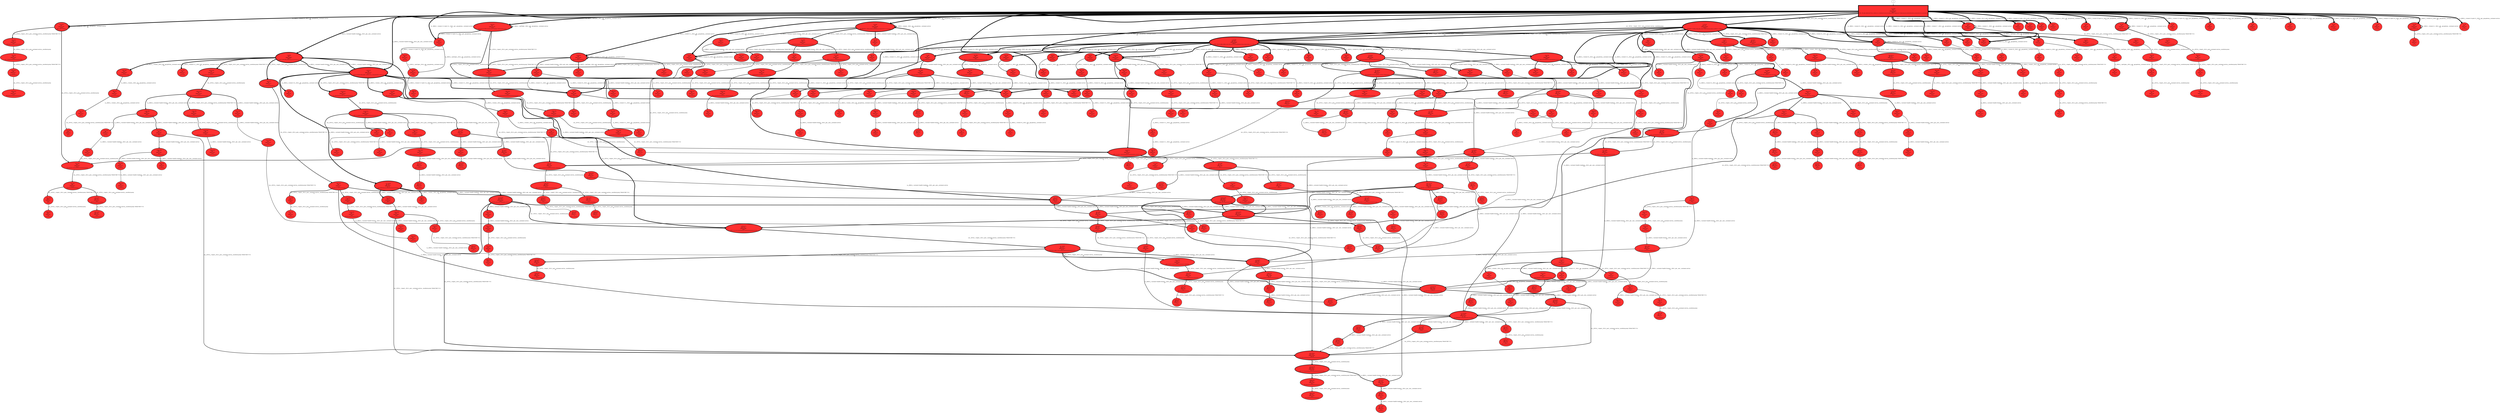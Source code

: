 // produced with flexfringe // 
digraph DFA {
	0 [label="root" shape=box];
		I -> 0;
	0 [ label="0 #3492
fin: 
 path: 0:3492 , 
3492 0
[761,752,401,593,29,275,11,120,2,2,1,12,92,9,12,3,3,12,3,56,6,26,9,2,48,6,3,3,7,8,9,3,41,9,12,6,23,33,5,8,11,3,9,3,8,3,2,1,1,2,21,9,3,]" , style=filled, fillcolor="firebrick1", width=2.21468, height=2.21468, penwidth=8.15852];
		0 -> 1 [label="out__2878.0__>report__202.0__post__customers-service__wavefront-proxy-7956c974f8-7v7ct
761 " , penwidth=8.15852 ];
		0 -> 2 [label="out__2878.0__>report__202.0__post__customers-service__wavefront-proxy
752 " , penwidth=8.15852 ];
		0 -> 3 [label="in__8080.0__>actuator>health>readiness__200.0__get__user__customers-service
401 " , penwidth=8.15852 ];
		0 -> 4 [label="in__8080.0__>actuator>health>liveness__200.0__get__user__customers-service
593 " , penwidth=8.15852 ];
		0 -> 5 [label="in__8080.0__>owners>1__200.0__get__api-gateway__customers-service
29 " , penwidth=8.15852 ];
		0 -> 6 [label="in__8080.0__>owners__200.0__get__api-gateway__customers-service
275 " , penwidth=8.15852 ];
		0 -> 7 [label="in__8080.0__>owners>2__200.0__get__api-gateway__customers-service
11 " , penwidth=8.15852 ];
		0 -> 8 [label="in__8080.0__>petTypes__200.0__get__api-gateway__customers-service
120 " , penwidth=8.15852 ];
		0 -> 12 [label="in__8080.0__>owners__201.0__post__api-gateway__customers-service
12 " , penwidth=8.15852 ];
		0 -> 13 [label="in__8080.0__>owners>11__200.0__get__api-gateway__customers-service
92 " , penwidth=8.15852 ];
		0 -> 14 [label="in__8080.0__>owners>11>pets__201.0__post__api-gateway__customers-service
9 " , penwidth=8.15852 ];
		0 -> 15 [label="in__8080.0__>owners>11>pets>14__200.0__get__api-gateway__customers-service
12 " , penwidth=8.15852 ];
		0 -> 18 [label="in__8080.0__>owners>3__200.0__get__api-gateway__customers-service
12 " , penwidth=8.15852 ];
		0 -> 20 [label="in__8080.0__>owners>6__200.0__get__api-gateway__customers-service
56 " , penwidth=8.15852 ];
		0 -> 22 [label="in__8080.0__>owners>8__200.0__get__api-gateway__customers-service
26 " , penwidth=8.15852 ];
		0 -> 23 [label="in__8080.0__>owners>6>pets>8__200.0__get__api-gateway__customers-service
9 " , penwidth=8.15852 ];
		0 -> 25 [label="in__8080.0__>owners>12__200.0__get__api-gateway__customers-service
48 " , penwidth=8.15852 ];
		0 -> 30 [label="in__8080.0__>owners>12>pets>18__204.0__put__api-gateway__customers-service
8 " , penwidth=8.15852 ];
		0 -> 31 [label="in__8080.0__>owners>8>pets>10__200.0__get__api-gateway__customers-service
9 " , penwidth=8.15852 ];
		0 -> 33 [label="in__8080.0__>owners>10__200.0__get__api-gateway__customers-service
41 " , penwidth=8.15852 ];
		0 -> 34 [label="in__8080.0__>owners>5__200.0__get__api-gateway__customers-service
9 " , penwidth=8.15852 ];
		0 -> 35 [label="in__8080.0__>owners>10>pets>13__200.0__get__api-gateway__customers-service
12 " , penwidth=8.15852 ];
		0 -> 37 [label="in__8080.0__>owners>9__200.0__get__api-gateway__customers-service
23 " , penwidth=8.15852 ];
		0 -> 38 [label="in__8080.0__>owners>13__200.0__get__api-gateway__customers-service
33 " , penwidth=8.15852 ];
		0 -> 70 [label="in__8080.0__>owners>7__200.0__get__api-gateway__customers-service
8 " , penwidth=8.15852 ];
		0 -> 40 [label="in__8080.0__>owners>10>pets>12__200.0__get__api-gateway__customers-service
11 " , penwidth=8.15852 ];
		0 -> 42 [label="in__8080.0__>owners>11>pets>15__200.0__get__api-gateway__customers-service
9 " , penwidth=8.15852 ];
		0 -> 44 [label="in__8080.0__>owners>14__200.0__get__api-gateway__customers-service
8 " , penwidth=8.15852 ];
		0 -> 50 [label="in__8080.0__>owners>4__200.0__get__api-gateway__customers-service
21 " , penwidth=8.15852 ];
		0 -> 51 [label="in__8080.0__>owners>4>pets>5__200.0__get__api-gateway__customers-service
9 " , penwidth=8.15852 ];
	1 [ label="1 #1541
fin: 0:2 , 
 path: 0:1539 , 
1539 2
[144,854,72,185,5,79,2,35,2,28,1,14,9,2,8,3,4,13,6,11,26,9,5,1,1,8,8,4,]" , style=filled, fillcolor="firebrick1", width=2.12116, height=2.12116, penwidth=7.34084];
		1 -> 53 [label="out__2878.0__>report__202.0__post__customers-service__wavefront-proxy-7956c974f8-7v7ct
144 " , penwidth=7.34084 ];
		1 -> 2 [label="out__2878.0__>report__202.0__post__customers-service__wavefront-proxy
854 " , penwidth=7.34084 ];
		1 -> 54 [label="in__8080.0__>actuator>health>readiness__200.0__get__user__customers-service
72 " , penwidth=7.34084 ];
		1 -> 55 [label="in__8080.0__>actuator>health>liveness__200.0__get__user__customers-service
185 " , penwidth=7.34084 ];
		1 -> 57 [label="in__8080.0__>owners__200.0__get__api-gateway__customers-service
79 " , penwidth=7.34084 ];
		1 -> 59 [label="in__8080.0__>petTypes__200.0__get__api-gateway__customers-service
35 " , penwidth=7.34084 ];
		1 -> 61 [label="in__8080.0__>owners>11__200.0__get__api-gateway__customers-service
28 " , penwidth=7.34084 ];
		1 -> 63 [label="in__8080.0__>owners>6__200.0__get__api-gateway__customers-service
14 " , penwidth=7.34084 ];
		1 -> 64 [label="in__8080.0__>owners>8__200.0__get__api-gateway__customers-service
9 " , penwidth=7.34084 ];
		1 -> 131 [label="in__8080.0__>owners>12__200.0__get__api-gateway__customers-service
8 " , penwidth=7.34084 ];
		1 -> 68 [label="in__8080.0__>owners>10__200.0__get__api-gateway__customers-service
13 " , penwidth=7.34084 ];
		1 -> 37 [label="in__8080.0__>owners>9__200.0__get__api-gateway__customers-service
11 " , penwidth=7.34084 ];
		1 -> 38 [label="in__8080.0__>owners>13__200.0__get__api-gateway__customers-service
26 " , penwidth=7.34084 ];
		1 -> 70 [label="in__8080.0__>owners>7__200.0__get__api-gateway__customers-service
9 " , penwidth=7.34084 ];
		1 -> 44 [label="in__8080.0__>owners>14__200.0__get__api-gateway__customers-service
8 " , penwidth=7.34084 ];
		1 -> 74 [label="in__8080.0__>owners>4__200.0__get__api-gateway__customers-service
8 " , penwidth=7.34084 ];
	2 [ label="2 #1606
fin: 0:2 , 
 path: 0:1604 , 
1604 2
[780,182,97,236,13,80,4,14,2,35,4,3,3,21,8,4,28,6,6,4,24,4,13,6,1,8,4,1,2,1,10,]" , style=filled, fillcolor="firebrick1", width=2.1261, height=2.1261, penwidth=7.38212];
		2 -> 1 [label="out__2878.0__>report__202.0__post__customers-service__wavefront-proxy-7956c974f8-7v7ct
780 " , penwidth=7.38212 ];
		2 -> 76 [label="out__2878.0__>report__202.0__post__customers-service__wavefront-proxy
182 " , penwidth=7.38212 ];
		2 -> 77 [label="in__8080.0__>actuator>health>readiness__200.0__get__user__customers-service
97 " , penwidth=7.38212 ];
		2 -> 78 [label="in__8080.0__>actuator>health>liveness__200.0__get__user__customers-service
236 " , penwidth=7.38212 ];
		2 -> 79 [label="in__8080.0__>owners>1__200.0__get__api-gateway__customers-service
13 " , penwidth=7.38212 ];
		2 -> 80 [label="in__8080.0__>owners__200.0__get__api-gateway__customers-service
80 " , penwidth=7.38212 ];
		2 -> 82 [label="in__8080.0__>petTypes__200.0__get__api-gateway__customers-service
14 " , penwidth=7.38212 ];
		2 -> 84 [label="in__8080.0__>owners>11__200.0__get__api-gateway__customers-service
35 " , penwidth=7.38212 ];
		2 -> 88 [label="in__8080.0__>owners>6__200.0__get__api-gateway__customers-service
21 " , penwidth=7.38212 ];
		2 -> 22 [label="in__8080.0__>owners>8__200.0__get__api-gateway__customers-service
8 " , penwidth=7.38212 ];
		2 -> 90 [label="in__8080.0__>owners>12__200.0__get__api-gateway__customers-service
28 " , penwidth=7.38212 ];
		2 -> 33 [label="in__8080.0__>owners>10__200.0__get__api-gateway__customers-service
24 " , penwidth=7.38212 ];
		2 -> 95 [label="in__8080.0__>owners>9__200.0__get__api-gateway__customers-service
13 " , penwidth=7.38212 ];
		2 -> 98 [label="in__8080.0__>owners>7__200.0__get__api-gateway__customers-service
8 " , penwidth=7.38212 ];
		2 -> 103 [label="in__8080.0__>owners>4__200.0__get__api-gateway__customers-service
10 " , penwidth=7.38212 ];
	3 [ label="3 #843
fin: 
 path: 0:843 , 
843 0
[120,77,45,534,5,33,3,11,2,1,2,2,2,2,2,2,]" , style=filled, fillcolor="firebrick1", width=2.04616, height=2.04616, penwidth=6.73815];
		3 -> 104 [label="out__2878.0__>report__202.0__post__customers-service__wavefront-proxy-7956c974f8-7v7ct
120 " , penwidth=6.73815 ];
		3 -> 105 [label="out__2878.0__>report__202.0__post__customers-service__wavefront-proxy
77 " , penwidth=6.73815 ];
		3 -> 106 [label="in__8080.0__>actuator>health>readiness__200.0__get__user__customers-service
45 " , penwidth=6.73815 ];
		3 -> 4 [label="in__8080.0__>actuator>health>liveness__200.0__get__user__customers-service
534 " , penwidth=6.73815 ];
		3 -> 108 [label="in__8080.0__>owners__200.0__get__api-gateway__customers-service
33 " , penwidth=6.73815 ];
		3 -> 110 [label="in__8080.0__>owners>11__200.0__get__api-gateway__customers-service
11 " , penwidth=6.73815 ];
	4 [ label="4 #1127
fin: 
 path: 0:1127 , 
1127 0
[123,114,442,320,4,46,7,3,10,1,2,1,1,10,4,9,3,9,3,1,5,4,2,3,]" , style=filled, fillcolor="firebrick1", width=2.08296, height=2.08296, penwidth=7.0282];
		4 -> 119 [label="out__2878.0__>report__202.0__post__customers-service__wavefront-proxy-7956c974f8-7v7ct
123 " , penwidth=7.0282 ];
		4 -> 120 [label="out__2878.0__>report__202.0__post__customers-service__wavefront-proxy
114 " , penwidth=7.0282 ];
		4 -> 3 [label="in__8080.0__>actuator>health>readiness__200.0__get__user__customers-service
442 " , penwidth=7.0282 ];
		4 -> 121 [label="in__8080.0__>actuator>health>liveness__200.0__get__user__customers-service
320 " , penwidth=7.0282 ];
		4 -> 123 [label="in__8080.0__>owners__200.0__get__api-gateway__customers-service
46 " , penwidth=7.0282 ];
		4 -> 61 [label="in__8080.0__>owners>11__200.0__get__api-gateway__customers-service
10 " , penwidth=7.0282 ];
		4 -> 63 [label="in__8080.0__>owners>6__200.0__get__api-gateway__customers-service
10 " , penwidth=7.0282 ];
		4 -> 131 [label="in__8080.0__>owners>12__200.0__get__api-gateway__customers-service
9 " , penwidth=7.0282 ];
		4 -> 133 [label="in__8080.0__>owners>10__200.0__get__api-gateway__customers-service
9 " , penwidth=7.0282 ];
	5 [ label="5 #50
fin: 
 path: 0:50 , 
50 0
[15,4,5,21,4,1,]" , style=filled, fillcolor="firebrick1", width=1.59571, height=1.59571, penwidth=3.93183];
		5 -> 140 [label="out__2878.0__>report__202.0__post__customers-service__wavefront-proxy-7956c974f8-7v7ct
15 " , penwidth=3.93183 ];
		5 -> 5 [label="in__8080.0__>owners>1__200.0__get__api-gateway__customers-service
21 " , penwidth=3.93183 ];
	6 [ label="6 #436
fin: 
 path: 0:436 , 
436 0
[95,80,9,31,1,161,2,5,6,3,3,2,3,3,5,2,2,3,3,2,3,2,1,1,1,2,2,3,]" , style=filled, fillcolor="firebrick1", width=1.95726, height=1.95726, penwidth=6.07993];
		6 -> 145 [label="out__2878.0__>report__202.0__post__customers-service__wavefront-proxy-7956c974f8-7v7ct
95 " , penwidth=6.07993 ];
		6 -> 146 [label="out__2878.0__>report__202.0__post__customers-service__wavefront-proxy
80 " , penwidth=6.07993 ];
		6 -> 147 [label="in__8080.0__>actuator>health>readiness__200.0__get__user__customers-service
9 " , penwidth=6.07993 ];
		6 -> 148 [label="in__8080.0__>actuator>health>liveness__200.0__get__user__customers-service
31 " , penwidth=6.07993 ];
		6 -> 6 [label="in__8080.0__>owners__200.0__get__api-gateway__customers-service
161 " , penwidth=6.07993 ];
	7 [ label="7 #11
fin: 
 path: 0:11 , 
11 0
[1,2,1,6,1,]" , style=filled, fillcolor="firebrick1", width=1.24844, height=1.24844, penwidth=2.48491];
	8 [ label="8 #178
fin: 
 path: 0:178 , 
178 0
[12,15,2,2,2,58,2,3,10,3,1,3,7,5,6,6,3,7,6,5,5,4,3,1,2,5,]" , style=filled, fillcolor="firebrick1", width=1.82251, height=1.82251, penwidth=5.18739];
		8 -> 209 [label="out__2878.0__>report__202.0__post__customers-service__wavefront-proxy-7956c974f8-7v7ct
12 " , penwidth=5.18739 ];
		8 -> 177 [label="out__2878.0__>report__202.0__post__customers-service__wavefront-proxy
15 " , penwidth=5.18739 ];
		8 -> 8 [label="in__8080.0__>petTypes__200.0__get__api-gateway__customers-service
58 " , penwidth=5.18739 ];
		8 -> 15 [label="in__8080.0__>owners>11>pets>14__200.0__get__api-gateway__customers-service
10 " , penwidth=5.18739 ];
	12 [ label="12 #12
fin: 
 path: 0:12 , 
12 0
[1,1,5,5,]" , style=filled, fillcolor="firebrick1", width=1.27115, height=1.27115, penwidth=2.56495];
	13 [ label="13 #142
fin: 
 path: 0:142 , 
142 0
[32,21,3,20,3,10,50,3,]" , style=filled, fillcolor="firebrick1", width=1.78555, height=1.78555, penwidth=4.96284];
		13 -> 209 [label="out__2878.0__>report__202.0__post__customers-service__wavefront-proxy-7956c974f8-7v7ct
32 " , penwidth=4.96284 ];
		13 -> 210 [label="out__2878.0__>report__202.0__post__customers-service__wavefront-proxy
21 " , penwidth=4.96284 ];
		13 -> 212 [label="in__8080.0__>actuator>health>liveness__200.0__get__user__customers-service
20 " , penwidth=4.96284 ];
		13 -> 214 [label="in__8080.0__>petTypes__200.0__get__api-gateway__customers-service
10 " , penwidth=4.96284 ];
		13 -> 13 [label="in__8080.0__>owners>11__200.0__get__api-gateway__customers-service
50 " , penwidth=4.96284 ];
	14 [ label="14 #9
fin: 
 path: 0:9 , 
9 0
[5,4,]" , style=filled, fillcolor="firebrick1", width=1.19471, height=1.19471, penwidth=2.30259];
	15 [ label="15 #22
fin: 
 path: 0:22 , 
22 0
[2,2,8,10,]" , style=filled, fillcolor="firebrick1", width=1.41961, height=1.41961, penwidth=3.13549];
		15 -> 713 [label="in__8080.0__>petTypes__200.0__get__api-gateway__customers-service
8 " , penwidth=3.13549 ];
		15 -> 220 [label="in__8080.0__>owners>11>pets>14__200.0__get__api-gateway__customers-service
10 " , penwidth=3.13549 ];
	18 [ label="18 #12
fin: 
 path: 0:12 , 
12 0
[3,1,1,7,]" , style=filled, fillcolor="firebrick1", width=1.27115, height=1.27115, penwidth=2.56495];
	20 [ label="20 #105
fin: 
 path: 0:105 , 
105 0
[26,12,6,7,3,49,2,]" , style=filled, fillcolor="firebrick1", width=1.73403, height=1.73403, penwidth=4.66344];
		20 -> 233 [label="out__2878.0__>report__202.0__post__customers-service__wavefront-proxy-7956c974f8-7v7ct
26 " , penwidth=4.66344 ];
		20 -> 234 [label="out__2878.0__>report__202.0__post__customers-service__wavefront-proxy
12 " , penwidth=4.66344 ];
		20 -> 20 [label="in__8080.0__>owners>6__200.0__get__api-gateway__customers-service
49 " , penwidth=4.66344 ];
	22 [ label="22 #54
fin: 
 path: 0:54 , 
54 0
[17,12,3,2,20,]" , style=filled, fillcolor="firebrick1", width=1.6109, height=1.6109, penwidth=4.00733];
		22 -> 242 [label="out__2878.0__>report__202.0__post__customers-service__wavefront-proxy-7956c974f8-7v7ct
17 " , penwidth=4.00733 ];
		22 -> 234 [label="out__2878.0__>report__202.0__post__customers-service__wavefront-proxy
12 " , penwidth=4.00733 ];
		22 -> 22 [label="in__8080.0__>owners>8__200.0__get__api-gateway__customers-service
20 " , penwidth=4.00733 ];
	23 [ label="23 #9
fin: 
 path: 0:9 , 
9 0
[1,6,1,1,]" , style=filled, fillcolor="firebrick1", width=1.19471, height=1.19471, penwidth=2.30259];
	25 [ label="25 #87
fin: 
 path: 0:87 , 
87 0
[25,3,6,7,2,5,39,]" , style=filled, fillcolor="firebrick1", width=1.70062, height=1.70062, penwidth=4.47734];
		25 -> 251 [label="out__2878.0__>report__202.0__post__customers-service__wavefront-proxy-7956c974f8-7v7ct
25 " , penwidth=4.47734 ];
		25 -> 25 [label="in__8080.0__>owners>12__200.0__get__api-gateway__customers-service
39 " , penwidth=4.47734 ];
	30 [ label="30 #8
fin: 
 path: 0:8 , 
8 0
[3,5,]" , style=filled, fillcolor="firebrick1", width=1.16228, height=1.16228, penwidth=2.19722];
	31 [ label="31 #9
fin: 
 path: 0:9 , 
9 0
[1,5,3,]" , style=filled, fillcolor="firebrick1", width=1.19471, height=1.19471, penwidth=2.30259];
	33 [ label="33 #105
fin: 
 path: 0:105 , 
105 0
[25,18,19,2,40,1,]" , style=filled, fillcolor="firebrick1", width=1.73403, height=1.73403, penwidth=4.66344];
		33 -> 279 [label="out__2878.0__>report__202.0__post__customers-service__wavefront-proxy-7956c974f8-7v7ct
25 " , penwidth=4.66344 ];
		33 -> 146 [label="out__2878.0__>report__202.0__post__customers-service__wavefront-proxy
18 " , penwidth=4.66344 ];
		33 -> 280 [label="in__8080.0__>actuator>health>liveness__200.0__get__user__customers-service
19 " , penwidth=4.66344 ];
		33 -> 33 [label="in__8080.0__>owners>10__200.0__get__api-gateway__customers-service
40 " , penwidth=4.66344 ];
	34 [ label="34 #9
fin: 
 path: 0:9 , 
9 0
[3,1,1,4,]" , style=filled, fillcolor="firebrick1", width=1.19471, height=1.19471, penwidth=2.30259];
	35 [ label="35 #12
fin: 
 path: 0:12 , 
12 0
[2,1,2,7,]" , style=filled, fillcolor="firebrick1", width=1.27115, height=1.27115, penwidth=2.56495];
	37 [ label="37 #61
fin: 
 path: 0:61 , 
61 0
[11,9,4,10,27,]" , style=filled, fillcolor="firebrick1", width=1.63455, height=1.63455, penwidth=4.12713];
		37 -> 295 [label="out__2878.0__>report__202.0__post__customers-service__wavefront-proxy-7956c974f8-7v7ct
11 " , penwidth=4.12713 ];
		37 -> 296 [label="out__2878.0__>report__202.0__post__customers-service__wavefront-proxy
9 " , penwidth=4.12713 ];
		37 -> 298 [label="in__8080.0__>owners__200.0__get__api-gateway__customers-service
10 " , penwidth=4.12713 ];
		37 -> 37 [label="in__8080.0__>owners>9__200.0__get__api-gateway__customers-service
27 " , penwidth=4.12713 ];
	38 [ label="38 #67
fin: 
 path: 0:67 , 
67 0
[5,13,7,6,1,1,34,]" , style=filled, fillcolor="firebrick1", width=1.6524, height=1.6524, penwidth=4.21951];
		38 -> 177 [label="out__2878.0__>report__202.0__post__customers-service__wavefront-proxy
13 " , penwidth=4.21951 ];
		38 -> 304 [label="in__8080.0__>owners>13__200.0__get__api-gateway__customers-service
34 " , penwidth=4.21951 ];
	40 [ label="40 #11
fin: 
 path: 0:11 , 
11 0
[1,1,2,2,5,]" , style=filled, fillcolor="firebrick1", width=1.24844, height=1.24844, penwidth=2.48491];
	42 [ label="42 #9
fin: 
 path: 0:9 , 
9 0
[1,4,1,3,]" , style=filled, fillcolor="firebrick1", width=1.19471, height=1.19471, penwidth=2.30259];
	44 [ label="44 #31
fin: 
 path: 0:31 , 
31 0
[5,6,5,15,]" , style=filled, fillcolor="firebrick1", width=1.49643, height=1.49643, penwidth=3.46574];
		44 -> 44 [label="in__8080.0__>owners>14__200.0__get__api-gateway__customers-service
15 " , penwidth=3.46574 ];
	50 [ label="50 #36
fin: 
 path: 0:36 , 
36 0
[8,4,3,1,3,2,15,]" , style=filled, fillcolor="firebrick1", width=1.52843, height=1.52843, penwidth=3.61092];
		50 -> 331 [label="out__2878.0__>report__202.0__post__customers-service__wavefront-proxy-7956c974f8-7v7ct
8 " , penwidth=3.61092 ];
		50 -> 50 [label="in__8080.0__>owners>4__200.0__get__api-gateway__customers-service
15 " , penwidth=3.61092 ];
	51 [ label="51 #9
fin: 
 path: 0:9 , 
9 0
[2,1,1,5,]" , style=filled, fillcolor="firebrick1", width=1.19471, height=1.19471, penwidth=2.30259];
	53 [ label="53 #144
fin: 0:1 , 
 path: 0:143 , 
143 1
[7,112,2,6,0,5,4,0,3,0,0,0,0,0,0,2,0,2,]" , style=filled, fillcolor="firebrick1", width=1.78787, height=1.78787, penwidth=4.97673];
		53 -> 344 [label="out__2878.0__>report__202.0__post__customers-service__wavefront-proxy
112 " , penwidth=4.97673 ];
	54 [ label="54 #72
fin: 
 path: 0:72 , 
72 0
[4,0,0,68,0,0,0,]" , style=filled, fillcolor="firebrick1", width=1.66591, height=1.66591, penwidth=4.29046];
		54 -> 353 [label="in__8080.0__>actuator>health>liveness__200.0__get__user__customers-service
68 " , penwidth=4.29046 ];
	55 [ label="55 #185
fin: 
 path: 0:185 , 
185 0
[8,2,127,30,0,6,0,0,2,4,4,1,0,1,0,0,]" , style=filled, fillcolor="firebrick1", width=1.82869, height=1.82869, penwidth=5.22575];
		55 -> 354 [label="out__2878.0__>report__202.0__post__customers-service__wavefront-proxy-7956c974f8-7v7ct
8 " , penwidth=5.22575 ];
		55 -> 356 [label="in__8080.0__>actuator>health>readiness__200.0__get__user__customers-service
127 " , penwidth=5.22575 ];
		55 -> 357 [label="in__8080.0__>actuator>health>liveness__200.0__get__user__customers-service
30 " , penwidth=5.22575 ];
	57 [ label="57 #79
fin: 
 path: 0:79 , 
79 0
[3,13,3,0,36,0,7,0,0,0,0,0,0,8,4,0,0,5,]" , style=filled, fillcolor="firebrick1", width=1.68307, height=1.68307, penwidth=4.38203];
		57 -> 367 [label="out__2878.0__>report__202.0__post__customers-service__wavefront-proxy
13 " , penwidth=4.38203 ];
		57 -> 369 [label="in__8080.0__>owners__200.0__get__api-gateway__customers-service
36 " , penwidth=4.38203 ];
		57 -> 371 [label="in__8080.0__>owners>9__200.0__get__api-gateway__customers-service
8 " , penwidth=4.38203 ];
	59 [ label="59 #35
fin: 
 path: 0:35 , 
35 0
[1,4,9,1,0,6,0,0,0,0,4,4,4,0,0,2,]" , style=filled, fillcolor="firebrick1", width=1.52247, height=1.52247, penwidth=3.58352];
		59 -> 377 [label="in__8080.0__>petTypes__200.0__get__api-gateway__customers-service
9 " , penwidth=3.58352 ];
	61 [ label="61 #48
fin: 
 path: 0:48 , 
48 0
[0,18,1,0,0,29,0,]" , style=filled, fillcolor="firebrick1", width=1.58756, height=1.58756, penwidth=3.89182];
		61 -> 385 [label="out__2878.0__>report__202.0__post__customers-service__wavefront-proxy
18 " , penwidth=3.89182 ];
		61 -> 387 [label="in__8080.0__>owners>11__200.0__get__api-gateway__customers-service
29 " , penwidth=3.89182 ];
	63 [ label="63 #24
fin: 
 path: 0:24 , 
24 0
[2,2,2,18,]" , style=filled, fillcolor="firebrick1", width=1.43957, height=1.43957, penwidth=3.21888];
		63 -> 392 [label="in__8080.0__>owners>6__200.0__get__api-gateway__customers-service
18 " , penwidth=3.21888 ];
	64 [ label="64 #9
fin: 
 path: 0:9 , 
9 0
[0,0,0,0,9,]" , style=filled, fillcolor="firebrick1", width=1.19471, height=1.19471, penwidth=2.30259];
		64 -> 393 [label="in__8080.0__>owners>8__200.0__get__api-gateway__customers-service
9 " , penwidth=2.30259 ];
	68 [ label="68 #13
fin: 
 path: 0:13 , 
13 0
[4,5,4,]" , style=filled, fillcolor="firebrick1", width=1.29172, height=1.29172, penwidth=2.63906];
	70 [ label="70 #17
fin: 
 path: 0:17 , 
17 0
[2,2,1,12,]" , style=filled, fillcolor="firebrick1", width=1.3585, height=1.3585, penwidth=2.89037];
		70 -> 405 [label="in__8080.0__>owners>7__200.0__get__api-gateway__customers-service
12 " , penwidth=2.89037 ];
	74 [ label="74 #8
fin: 
 path: 0:8 , 
8 0
[0,0,8,]" , style=filled, fillcolor="firebrick1", width=1.16228, height=1.16228, penwidth=2.19722];
		74 -> 410 [label="in__8080.0__>owners>4__200.0__get__api-gateway__customers-service
8 " , penwidth=2.19722 ];
	76 [ label="76 #182
fin: 0:2 , 
 path: 0:180 , 
180 2
[113,15,12,8,0,2,12,1,2,4,2,9,0,0,0,0,0,0,]" , style=filled, fillcolor="firebrick1", width=1.82608, height=1.82608, penwidth=5.20949];
		76 -> 412 [label="out__2878.0__>report__202.0__post__customers-service__wavefront-proxy-7956c974f8-7v7ct
113 " , penwidth=5.20949 ];
		76 -> 413 [label="out__2878.0__>report__202.0__post__customers-service__wavefront-proxy
15 " , penwidth=5.20949 ];
		76 -> 414 [label="in__8080.0__>actuator>health>readiness__200.0__get__user__customers-service
12 " , penwidth=5.20949 ];
		76 -> 426 [label="in__8080.0__>actuator>health>liveness__200.0__get__user__customers-service
8 " , penwidth=5.20949 ];
		76 -> 84 [label="in__8080.0__>owners>11__200.0__get__api-gateway__customers-service
12 " , penwidth=5.20949 ];
		76 -> 420 [label="in__8080.0__>owners>10__200.0__get__api-gateway__customers-service
9 " , penwidth=5.20949 ];
	77 [ label="77 #97
fin: 
 path: 0:97 , 
97 0
[8,0,6,83,0,0,0,0,0,]" , style=filled, fillcolor="firebrick1", width=1.72008, height=1.72008, penwidth=4.58497];
		77 -> 209 [label="out__2878.0__>report__202.0__post__customers-service__wavefront-proxy-7956c974f8-7v7ct
8 " , penwidth=4.58497 ];
		77 -> 422 [label="in__8080.0__>actuator>health>liveness__200.0__get__user__customers-service
83 " , penwidth=4.58497 ];
	78 [ label="78 #236
fin: 
 path: 0:236 , 
236 0
[7,15,137,36,3,10,0,6,8,0,0,4,4,0,4,0,0,0,2,0,0,]" , style=filled, fillcolor="firebrick1", width=1.86688, height=1.86688, penwidth=5.46806];
		78 -> 424 [label="out__2878.0__>report__202.0__post__customers-service__wavefront-proxy
15 " , penwidth=5.46806 ];
		78 -> 425 [label="in__8080.0__>actuator>health>readiness__200.0__get__user__customers-service
137 " , penwidth=5.46806 ];
		78 -> 426 [label="in__8080.0__>actuator>health>liveness__200.0__get__user__customers-service
36 " , penwidth=5.46806 ];
		78 -> 428 [label="in__8080.0__>owners__200.0__get__api-gateway__customers-service
10 " , penwidth=5.46806 ];
		78 -> 430 [label="in__8080.0__>owners>11__200.0__get__api-gateway__customers-service
8 " , penwidth=5.46806 ];
	79 [ label="79 #13
fin: 
 path: 0:13 , 
13 0
[0,0,13,0,]" , style=filled, fillcolor="firebrick1", width=1.29172, height=1.29172, penwidth=2.63906];
		79 -> 435 [label="in__8080.0__>owners>1__200.0__get__api-gateway__customers-service
13 " , penwidth=2.63906 ];
	80 [ label="80 #80
fin: 
 path: 0:80 , 
80 0
[4,6,4,2,4,54,0,0,0,2,0,0,0,0,0,0,0,0,0,4,0,0,0,]" , style=filled, fillcolor="firebrick1", width=1.68537, height=1.68537, penwidth=4.39445];
		80 -> 441 [label="in__8080.0__>owners__200.0__get__api-gateway__customers-service
54 " , penwidth=4.39445 ];
	82 [ label="82 #14
fin: 
 path: 0:14 , 
14 0
[0,0,4,0,0,1,4,1,4,]" , style=filled, fillcolor="firebrick1", width=1.31051, height=1.31051, penwidth=2.70805];
	84 [ label="84 #47
fin: 
 path: 0:47 , 
47 0
[9,0,4,6,0,3,25,0,]" , style=filled, fillcolor="firebrick1", width=1.58334, height=1.58334, penwidth=3.8712];
		84 -> 451 [label="out__2878.0__>report__202.0__post__customers-service__wavefront-proxy-7956c974f8-7v7ct
9 " , penwidth=3.8712 ];
		84 -> 455 [label="in__8080.0__>owners>11__200.0__get__api-gateway__customers-service
25 " , penwidth=3.8712 ];
	88 [ label="88 #21
fin: 
 path: 0:21 , 
21 0
[0,2,0,0,19,0,]" , style=filled, fillcolor="firebrick1", width=1.4088, height=1.4088, penwidth=3.09104];
		88 -> 460 [label="in__8080.0__>owners>6__200.0__get__api-gateway__customers-service
19 " , penwidth=3.09104 ];
	90 [ label="90 #28
fin: 
 path: 0:28 , 
28 0
[5,0,0,0,0,0,23,]" , style=filled, fillcolor="firebrick1", width=1.47414, height=1.47414, penwidth=3.3673];
		90 -> 463 [label="in__8080.0__>owners>12__200.0__get__api-gateway__customers-service
23 " , penwidth=3.3673 ];
	95 [ label="95 #13
fin: 
 path: 0:13 , 
13 0
[1,0,0,0,12,]" , style=filled, fillcolor="firebrick1", width=1.29172, height=1.29172, penwidth=2.63906];
		95 -> 470 [label="in__8080.0__>owners>9__200.0__get__api-gateway__customers-service
12 " , penwidth=2.63906 ];
	98 [ label="98 #8
fin: 
 path: 0:8 , 
8 0
[4,4,]" , style=filled, fillcolor="firebrick1", width=1.16228, height=1.16228, penwidth=2.19722];
	103 [ label="103 #10
fin: 
 path: 0:10 , 
10 0
[1,2,7,]" , style=filled, fillcolor="firebrick1", width=1.22316, height=1.22316, penwidth=2.3979];
	104 [ label="104 #120
fin: 
 path: 0:120 , 
120 0
[5,114,0,1,0,0,0,0,0,0,0,0,0,0,0,0,0,]" , style=filled, fillcolor="firebrick1", width=1.75713, height=1.75713, penwidth=4.79579];
		104 -> 484 [label="out__2878.0__>report__202.0__post__customers-service__wavefront-proxy
114 " , penwidth=4.79579 ];
	105 [ label="105 #77
fin: 
 path: 0:77 , 
77 0
[72,2,0,0,0,0,2,0,0,0,0,1,]" , style=filled, fillcolor="firebrick1", width=1.67835, height=1.67835, penwidth=4.35671];
		105 -> 486 [label="out__2878.0__>report__202.0__post__customers-service__wavefront-proxy-7956c974f8-7v7ct
72 " , penwidth=4.35671 ];
	106 [ label="106 #70
fin: 0:3 , 
 path: 0:67 , 
67 3
[1,0,0,66,0,0,]" , style=filled, fillcolor="firebrick1", width=1.66064, height=1.66064, penwidth=4.26268];
		106 -> 491 [label="in__8080.0__>actuator>health>liveness__200.0__get__user__customers-service
66 " , penwidth=4.26268 ];
	108 [ label="108 #33
fin: 
 path: 0:33 , 
33 0
[2,0,0,27,2,0,2,0,0,]" , style=filled, fillcolor="firebrick1", width=1.50992, height=1.50992, penwidth=3.52636];
		108 -> 496 [label="in__8080.0__>owners__200.0__get__api-gateway__customers-service
27 " , penwidth=3.52636 ];
	110 [ label="110 #11
fin: 
 path: 0:11 , 
11 0
[2,2,1,6,]" , style=filled, fillcolor="firebrick1", width=1.24844, height=1.24844, penwidth=2.48491];
	119 [ label="119 #123
fin: 
 path: 0:123 , 
123 0
[2,118,0,0,0,0,0,2,0,1,0,0,0,0,0,0,0,0,0,]" , style=filled, fillcolor="firebrick1", width=1.76135, height=1.76135, penwidth=4.82028];
		119 -> 514 [label="out__2878.0__>report__202.0__post__customers-service__wavefront-proxy
118 " , penwidth=4.82028 ];
	120 [ label="120 #174
fin: 0:5 , 
 path: 0:169 , 
169 5
[162,1,0,1,0,2,2,0,0,0,0,0,0,1,0,0,0,0,0,0,0,0,0,0,0,0,]" , style=filled, fillcolor="firebrick1", width=1.81885, height=1.81885, penwidth=5.16479];
		120 -> 517 [label="out__2878.0__>report__202.0__post__customers-service__wavefront-proxy-7956c974f8-7v7ct
162 " , penwidth=5.16479 ];
	121 [ label="121 #320
fin: 0:3 , 
 path: 0:317 , 
317 3
[3,5,249,46,3,9,2,0,0,0,0,0,0,0,0,0,0,0,0,]" , style=filled, fillcolor="firebrick1", width=1.91271, height=1.91271, penwidth=5.77144];
		121 -> 525 [label="in__8080.0__>actuator>health>readiness__200.0__get__user__customers-service
249 " , penwidth=5.77144 ];
		121 -> 526 [label="in__8080.0__>actuator>health>liveness__200.0__get__user__customers-service
46 " , penwidth=5.77144 ];
		121 -> 528 [label="in__8080.0__>owners__200.0__get__api-gateway__customers-service
9 " , penwidth=5.77144 ];
	123 [ label="123 #46
fin: 
 path: 0:46 , 
46 0
[9,2,0,31,0,2,0,0,0,0,1,1,]" , style=filled, fillcolor="firebrick1", width=1.57901, height=1.57901, penwidth=3.85015];
		123 -> 532 [label="out__2878.0__>report__202.0__post__customers-service__wavefront-proxy-7956c974f8-7v7ct
9 " , penwidth=3.85015 ];
		123 -> 534 [label="in__8080.0__>owners__200.0__get__api-gateway__customers-service
31 " , penwidth=3.85015 ];
	131 [ label="131 #17
fin: 
 path: 0:17 , 
17 0
[0,2,0,0,0,0,15,]" , style=filled, fillcolor="firebrick1", width=1.3585, height=1.3585, penwidth=2.89037];
		131 -> 551 [label="in__8080.0__>owners>12__200.0__get__api-gateway__customers-service
15 " , penwidth=2.89037 ];
	133 [ label="133 #9
fin: 
 path: 0:9 , 
9 0
[5,1,3,]" , style=filled, fillcolor="firebrick1", width=1.19471, height=1.19471, penwidth=2.30259];
	140 [ label="140 #15
fin: 
 path: 0:15 , 
15 0
[3,9,2,1,0,0,0,0,0,0,]" , style=filled, fillcolor="firebrick1", width=1.32776, height=1.32776, penwidth=2.77259];
		140 -> 563 [label="out__2878.0__>report__202.0__post__customers-service__wavefront-proxy
9 " , penwidth=2.77259 ];
	145 [ label="145 #95
fin: 
 path: 0:95 , 
95 0
[20,58,0,9,0,6,0,0,0,2,0,0,0,0,0,0,0,0,0,0,]" , style=filled, fillcolor="firebrick1", width=1.71638, height=1.71638, penwidth=4.56435];
		145 -> 571 [label="out__2878.0__>report__202.0__post__customers-service__wavefront-proxy-7956c974f8-7v7ct
20 " , penwidth=4.56435 ];
		145 -> 572 [label="out__2878.0__>report__202.0__post__customers-service__wavefront-proxy
58 " , penwidth=4.56435 ];
		145 -> 573 [label="in__8080.0__>actuator>health>liveness__200.0__get__user__customers-service
9 " , penwidth=4.56435 ];
	146 [ label="146 #112
fin: 
 path: 0:112 , 
112 0
[82,12,3,0,0,7,0,0,5,0,0,0,0,0,0,0,0,0,0,0,0,1,0,0,0,1,1,]" , style=filled, fillcolor="firebrick1", width=1.74526, height=1.74526, penwidth=4.72739];
		146 -> 576 [label="out__2878.0__>report__202.0__post__customers-service__wavefront-proxy-7956c974f8-7v7ct
82 " , penwidth=4.72739 ];
		146 -> 577 [label="out__2878.0__>report__202.0__post__customers-service__wavefront-proxy
12 " , penwidth=4.72739 ];
	147 [ label="147 #9
fin: 
 path: 0:9 , 
9 0
[8,1,]" , style=filled, fillcolor="firebrick1", width=1.19471, height=1.19471, penwidth=2.30259];
		147 -> 584 [label="in__8080.0__>actuator>health>liveness__200.0__get__user__customers-service
8 " , penwidth=2.30259 ];
	148 [ label="148 #31
fin: 
 path: 0:31 , 
31 0
[0,1,20,6,2,0,0,2,0,0,]" , style=filled, fillcolor="firebrick1", width=1.49643, height=1.49643, penwidth=3.46574];
		148 -> 587 [label="in__8080.0__>actuator>health>readiness__200.0__get__user__customers-service
20 " , penwidth=3.46574 ];
	177 [ label="177 #39
fin: 0:1 , 
 path: 0:38 , 
38 1
[34,0,0,0,0,0,0,0,0,0,0,0,0,0,0,0,3,0,1,0,0,0,]" , style=filled, fillcolor="firebrick1", width=1.54519, height=1.54519, penwidth=3.68888];
		177 -> 632 [label="out__2878.0__>report__202.0__post__customers-service__wavefront-proxy-7956c974f8-7v7ct
34 " , penwidth=3.68888 ];
	209 [ label="209 #52
fin: 
 path: 0:52 , 
52 0
[7,33,0,4,0,1,0,3,2,2,0,0,0,0,0,0,0,0,0,0,0,0,]" , style=filled, fillcolor="firebrick1", width=1.60348, height=1.60348, penwidth=3.97029];
		209 -> 684 [label="out__2878.0__>report__202.0__post__customers-service__wavefront-proxy
33 " , penwidth=3.97029 ];
	210 [ label="210 #21
fin: 
 path: 0:21 , 
21 0
[6,7,1,4,0,2,1,0,0,0,]" , style=filled, fillcolor="firebrick1", width=1.4088, height=1.4088, penwidth=3.09104];
	212 [ label="212 #20
fin: 
 path: 0:20 , 
20 0
[10,10,0,]" , style=filled, fillcolor="firebrick1", width=1.39736, height=1.39736, penwidth=3.04452];
		212 -> 698 [label="in__8080.0__>actuator>health>readiness__200.0__get__user__customers-service
10 " , penwidth=3.04452 ];
		212 -> 61 [label="in__8080.0__>owners>11__200.0__get__api-gateway__customers-service
10 " , penwidth=3.04452 ];
	214 [ label="214 #10
fin: 
 path: 0:10 , 
10 0
[1,2,4,3,0,]" , style=filled, fillcolor="firebrick1", width=1.22316, height=1.22316, penwidth=2.3979];
	220 [ label="220 #10
fin: 
 path: 0:10 , 
10 0
[0,0,10,]" , style=filled, fillcolor="firebrick1", width=1.22316, height=1.22316, penwidth=2.3979];
		220 -> 713 [label="in__8080.0__>petTypes__200.0__get__api-gateway__customers-service
10 " , penwidth=2.3979 ];
	233 [ label="233 #26
fin: 
 path: 0:26 , 
26 0
[6,18,0,0,0,0,0,2,0,0,0,0,0,]" , style=filled, fillcolor="firebrick1", width=1.45765, height=1.45765, penwidth=3.29584];
		233 -> 732 [label="out__2878.0__>report__202.0__post__customers-service__wavefront-proxy
18 " , penwidth=3.29584 ];
	234 [ label="234 #32
fin: 
 path: 0:32 , 
32 0
[31,0,0,0,0,1,0,0,0,0,0,0,0,0,0,0,0,0,0,0,0,]" , style=filled, fillcolor="firebrick1", width=1.5033, height=1.5033, penwidth=3.49651];
		234 -> 734 [label="out__2878.0__>report__202.0__post__customers-service__wavefront-proxy-7956c974f8-7v7ct
31 " , penwidth=3.49651 ];
	242 [ label="242 #17
fin: 
 path: 0:17 , 
17 0
[3,12,0,0,2,0,]" , style=filled, fillcolor="firebrick1", width=1.3585, height=1.3585, penwidth=2.89037];
		242 -> 747 [label="out__2878.0__>report__202.0__post__customers-service__wavefront-proxy
12 " , penwidth=2.89037 ];
	251 [ label="251 #25
fin: 
 path: 0:25 , 
25 0
[4,15,0,3,0,3,0,0,0,0,0,0,]" , style=filled, fillcolor="firebrick1", width=1.44882, height=1.44882, penwidth=3.2581];
		251 -> 760 [label="out__2878.0__>report__202.0__post__customers-service__wavefront-proxy
15 " , penwidth=3.2581 ];
	279 [ label="279 #25
fin: 
 path: 0:25 , 
25 0
[0,18,0,0,0,0,0,0,0,4,0,3,]" , style=filled, fillcolor="firebrick1", width=1.44882, height=1.44882, penwidth=3.2581];
		279 -> 801 [label="out__2878.0__>report__202.0__post__customers-service__wavefront-proxy
18 " , penwidth=3.2581 ];
	280 [ label="280 #19
fin: 
 path: 0:19 , 
19 0
[13,6,]" , style=filled, fillcolor="firebrick1", width=1.38523, height=1.38523, penwidth=2.99573];
		280 -> 804 [label="in__8080.0__>actuator>health>readiness__200.0__get__user__customers-service
13 " , penwidth=2.99573 ];
	295 [ label="295 #11
fin: 
 path: 0:11 , 
11 0
[7,3,0,1,]" , style=filled, fillcolor="firebrick1", width=1.24844, height=1.24844, penwidth=2.48491];
	296 [ label="296 #9
fin: 
 path: 0:9 , 
9 0
[8,1,]" , style=filled, fillcolor="firebrick1", width=1.19471, height=1.19471, penwidth=2.30259];
		296 -> 827 [label="out__2878.0__>report__202.0__post__customers-service__wavefront-proxy-7956c974f8-7v7ct
8 " , penwidth=2.30259 ];
	298 [ label="298 #10
fin: 
 path: 0:10 , 
10 0
[5,5,]" , style=filled, fillcolor="firebrick1", width=1.22316, height=1.22316, penwidth=2.3979];
	304 [ label="304 #34
fin: 
 path: 0:34 , 
34 0
[7,7,6,1,5,8,]" , style=filled, fillcolor="firebrick1", width=1.5163, height=1.5163, penwidth=3.55535];
		304 -> 846 [label="in__8080.0__>owners>13__200.0__get__api-gateway__customers-service
8 " , penwidth=3.55535 ];
	331 [ label="331 #8
fin: 
 path: 0:8 , 
8 0
[2,4,2,]" , style=filled, fillcolor="firebrick1", width=1.16228, height=1.16228, penwidth=2.19722];
	344 [ label="344 #112
fin: 0:1 , 
 path: 0:111 , 
111 1
[23,30,3,24,0,10,0,0,0,0,2,5,2,0,4,2,2,1,0,2,0,1,]" , style=filled, fillcolor="firebrick1", width=1.74526, height=1.74526, penwidth=4.72739];
		344 -> 903 [label="out__2878.0__>report__202.0__post__customers-service__wavefront-proxy-7956c974f8-7v7ct
23 " , penwidth=4.72739 ];
		344 -> 904 [label="out__2878.0__>report__202.0__post__customers-service__wavefront-proxy
30 " , penwidth=4.72739 ];
		344 -> 906 [label="in__8080.0__>actuator>health>liveness__200.0__get__user__customers-service
24 " , penwidth=4.72739 ];
		344 -> 907 [label="in__8080.0__>owners__200.0__get__api-gateway__customers-service
10 " , penwidth=4.72739 ];
	353 [ label="353 #68
fin: 
 path: 0:68 , 
68 0
[3,22,6,8,0,6,5,8,10,0,]" , style=filled, fillcolor="firebrick1", width=1.6552, height=1.6552, penwidth=4.23411];
		353 -> 929 [label="out__2878.0__>report__202.0__post__customers-service__wavefront-proxy
22 " , penwidth=4.23411 ];
		353 -> 931 [label="in__8080.0__>actuator>health>liveness__200.0__get__user__customers-service
8 " , penwidth=4.23411 ];
		353 -> 934 [label="in__8080.0__>owners>6__200.0__get__api-gateway__customers-service
8 " , penwidth=4.23411 ];
		353 -> 935 [label="in__8080.0__>owners>12__200.0__get__api-gateway__customers-service
10 " , penwidth=4.23411 ];
	354 [ label="354 #8
fin: 
 path: 0:8 , 
8 0
[8,]" , style=filled, fillcolor="firebrick1", width=1.16228, height=1.16228, penwidth=2.19722];
		354 -> 936 [label="out__2878.0__>report__202.0__post__customers-service__wavefront-proxy
8 " , penwidth=2.19722 ];
	356 [ label="356 #127
fin: 
 path: 0:127 , 
127 0
[10,23,10,74,0,1,4,1,4,0,0,]" , style=filled, fillcolor="firebrick1", width=1.76679, height=1.76679, penwidth=4.85203];
		356 -> 938 [label="out__2878.0__>report__202.0__post__customers-service__wavefront-proxy-7956c974f8-7v7ct
10 " , penwidth=4.85203 ];
		356 -> 939 [label="out__2878.0__>report__202.0__post__customers-service__wavefront-proxy
23 " , penwidth=4.85203 ];
		356 -> 940 [label="in__8080.0__>actuator>health>readiness__200.0__get__user__customers-service
10 " , penwidth=4.85203 ];
		356 -> 941 [label="in__8080.0__>actuator>health>liveness__200.0__get__user__customers-service
74 " , penwidth=4.85203 ];
	357 [ label="357 #30
fin: 
 path: 0:30 , 
30 0
[0,0,30,0,0,0,]" , style=filled, fillcolor="firebrick1", width=1.4893, height=1.4893, penwidth=3.43399];
		357 -> 946 [label="in__8080.0__>actuator>health>readiness__200.0__get__user__customers-service
30 " , penwidth=3.43399 ];
	367 [ label="367 #13
fin: 
 path: 0:13 , 
13 0
[4,0,3,0,1,0,5,]" , style=filled, fillcolor="firebrick1", width=1.29172, height=1.29172, penwidth=2.63906];
	369 [ label="369 #36
fin: 
 path: 0:36 , 
36 0
[6,7,0,8,10,0,1,0,0,0,0,4,0,]" , style=filled, fillcolor="firebrick1", width=1.52843, height=1.52843, penwidth=3.61092];
		369 -> 965 [label="in__8080.0__>actuator>health>liveness__200.0__get__user__customers-service
8 " , penwidth=3.61092 ];
		369 -> 966 [label="in__8080.0__>owners__200.0__get__api-gateway__customers-service
10 " , penwidth=3.61092 ];
	371 [ label="371 #8
fin: 
 path: 0:8 , 
8 0
[0,0,8,]" , style=filled, fillcolor="firebrick1", width=1.16228, height=1.16228, penwidth=2.19722];
		371 -> 970 [label="in__8080.0__>owners>9__200.0__get__api-gateway__customers-service
8 " , penwidth=2.19722 ];
	377 [ label="377 #9
fin: 
 path: 0:9 , 
9 0
[0,9,0,0,0,0,0,0,]" , style=filled, fillcolor="firebrick1", width=1.19471, height=1.19471, penwidth=2.30259];
		377 -> 977 [label="in__8080.0__>petTypes__200.0__get__api-gateway__customers-service
9 " , penwidth=2.30259 ];
	385 [ label="385 #18
fin: 
 path: 0:18 , 
18 0
[6,4,3,0,5,]" , style=filled, fillcolor="firebrick1", width=1.37231, height=1.37231, penwidth=2.94444];
	387 [ label="387 #29
fin: 
 path: 0:29 , 
29 0
[1,7,5,0,1,15,0,]" , style=filled, fillcolor="firebrick1", width=1.48188, height=1.48188, penwidth=3.4012];
		387 -> 994 [label="in__8080.0__>owners>11__200.0__get__api-gateway__customers-service
15 " , penwidth=3.4012 ];
	392 [ label="392 #18
fin: 
 path: 0:18 , 
18 0
[4,3,1,1,9,]" , style=filled, fillcolor="firebrick1", width=1.37231, height=1.37231, penwidth=2.94444];
		392 -> 1003 [label="in__8080.0__>owners>6__200.0__get__api-gateway__customers-service
9 " , penwidth=2.94444 ];
	393 [ label="393 #9
fin: 
 path: 0:9 , 
9 0
[1,0,1,7,]" , style=filled, fillcolor="firebrick1", width=1.19471, height=1.19471, penwidth=2.30259];
	405 [ label="405 #12
fin: 
 path: 0:12 , 
12 0
[1,4,7,0,]" , style=filled, fillcolor="firebrick1", width=1.27115, height=1.27115, penwidth=2.56495];
	410 [ label="410 #8
fin: 
 path: 0:8 , 
8 0
[4,4,]" , style=filled, fillcolor="firebrick1", width=1.16228, height=1.16228, penwidth=2.19722];
	412 [ label="412 #113
fin: 0:2 , 
 path: 0:111 , 
111 2
[19,18,6,30,5,5,0,0,0,2,3,0,2,1,0,3,2,7,8,0,0,0,0,]" , style=filled, fillcolor="firebrick1", width=1.7468, height=1.7468, penwidth=4.7362];
		412 -> 1029 [label="out__2878.0__>report__202.0__post__customers-service__wavefront-proxy-7956c974f8-7v7ct
19 " , penwidth=4.7362 ];
		412 -> 1030 [label="out__2878.0__>report__202.0__post__customers-service__wavefront-proxy
18 " , penwidth=4.7362 ];
		412 -> 1032 [label="in__8080.0__>actuator>health>liveness__200.0__get__user__customers-service
30 " , penwidth=4.7362 ];
		412 -> 38 [label="in__8080.0__>owners>13__200.0__get__api-gateway__customers-service
8 " , penwidth=4.7362 ];
	413 [ label="413 #15
fin: 0:1 , 
 path: 0:14 , 
14 1
[12,0,0,0,0,0,2,0,0,0,0,0,0,]" , style=filled, fillcolor="firebrick1", width=1.32776, height=1.32776, penwidth=2.77259];
		413 -> 1042 [label="out__2878.0__>report__202.0__post__customers-service__wavefront-proxy-7956c974f8-7v7ct
12 " , penwidth=2.77259 ];
	414 [ label="414 #12
fin: 
 path: 0:12 , 
12 0
[2,10,]" , style=filled, fillcolor="firebrick1", width=1.27115, height=1.27115, penwidth=2.56495];
		414 -> 1045 [label="in__8080.0__>actuator>health>liveness__200.0__get__user__customers-service
10 " , penwidth=2.56495 ];
	420 [ label="420 #9
fin: 
 path: 0:9 , 
9 0
[2,0,4,3,]" , style=filled, fillcolor="firebrick1", width=1.19471, height=1.19471, penwidth=2.30259];
	422 [ label="422 #83
fin: 
 path: 0:83 , 
83 0
[22,14,4,18,0,11,1,0,0,4,4,0,1,4,0,0,]" , style=filled, fillcolor="firebrick1", width=1.69209, height=1.69209, penwidth=4.43082];
		422 -> 1056 [label="out__2878.0__>report__202.0__post__customers-service__wavefront-proxy-7956c974f8-7v7ct
22 " , penwidth=4.43082 ];
		422 -> 1057 [label="out__2878.0__>report__202.0__post__customers-service__wavefront-proxy
14 " , penwidth=4.43082 ];
		422 -> 1059 [label="in__8080.0__>actuator>health>liveness__200.0__get__user__customers-service
18 " , penwidth=4.43082 ];
		422 -> 1060 [label="in__8080.0__>owners__200.0__get__api-gateway__customers-service
11 " , penwidth=4.43082 ];
	424 [ label="424 #15
fin: 
 path: 0:15 , 
15 0
[11,0,2,0,2,]" , style=filled, fillcolor="firebrick1", width=1.32776, height=1.32776, penwidth=2.77259];
		424 -> 1067 [label="out__2878.0__>report__202.0__post__customers-service__wavefront-proxy-7956c974f8-7v7ct
11 " , penwidth=2.77259 ];
	425 [ label="425 #137
fin: 
 path: 0:137 , 
137 0
[27,5,5,75,0,9,0,8,4,0,0,4,0,0,]" , style=filled, fillcolor="firebrick1", width=1.77956, height=1.77956, penwidth=4.92725];
		425 -> 1070 [label="out__2878.0__>report__202.0__post__customers-service__wavefront-proxy-7956c974f8-7v7ct
27 " , penwidth=4.92725 ];
		425 -> 1073 [label="in__8080.0__>actuator>health>liveness__200.0__get__user__customers-service
75 " , penwidth=4.92725 ];
		425 -> 1074 [label="in__8080.0__>owners__200.0__get__api-gateway__customers-service
9 " , penwidth=4.92725 ];
		425 -> 1075 [label="in__8080.0__>owners>11__200.0__get__api-gateway__customers-service
8 " , penwidth=4.92725 ];
	426 [ label="426 #56
fin: 
 path: 0:56 , 
56 0
[0,0,56,0,0,0,0,0,0,0,0,0,0,0,0,]" , style=filled, fillcolor="firebrick1", width=1.61801, height=1.61801, penwidth=4.04305];
		426 -> 1078 [label="in__8080.0__>actuator>health>readiness__200.0__get__user__customers-service
56 " , penwidth=4.04305 ];
	428 [ label="428 #10
fin: 
 path: 0:10 , 
10 0
[4,0,6,0,0,0,0,0,0,]" , style=filled, fillcolor="firebrick1", width=1.22316, height=1.22316, penwidth=2.3979];
	430 [ label="430 #8
fin: 
 path: 0:8 , 
8 0
[0,0,2,6,]" , style=filled, fillcolor="firebrick1", width=1.16228, height=1.16228, penwidth=2.19722];
	435 [ label="435 #13
fin: 
 path: 0:13 , 
13 0
[5,4,4,]" , style=filled, fillcolor="firebrick1", width=1.29172, height=1.29172, penwidth=2.63906];
	441 [ label="441 #54
fin: 
 path: 0:54 , 
54 0
[7,2,4,4,28,0,4,0,0,0,1,2,0,0,0,0,2,]" , style=filled, fillcolor="firebrick1", width=1.6109, height=1.6109, penwidth=4.00733];
		441 -> 1104 [label="in__8080.0__>owners__200.0__get__api-gateway__customers-service
28 " , penwidth=4.00733 ];
	451 [ label="451 #9
fin: 
 path: 0:9 , 
9 0
[0,5,1,3,0,0,]" , style=filled, fillcolor="firebrick1", width=1.19471, height=1.19471, penwidth=2.30259];
	455 [ label="455 #25
fin: 
 path: 0:25 , 
25 0
[6,1,11,0,7,]" , style=filled, fillcolor="firebrick1", width=1.44882, height=1.44882, penwidth=3.2581];
		455 -> 1128 [label="in__8080.0__>actuator>health>liveness__200.0__get__user__customers-service
11 " , penwidth=3.2581 ];
	460 [ label="460 #19
fin: 
 path: 0:19 , 
19 0
[0,0,0,0,15,4,]" , style=filled, fillcolor="firebrick1", width=1.38523, height=1.38523, penwidth=2.99573];
		460 -> 1135 [label="in__8080.0__>owners>6__200.0__get__api-gateway__customers-service
15 " , penwidth=2.99573 ];
	463 [ label="463 #23
fin: 
 path: 0:23 , 
23 0
[0,4,0,2,0,0,17,]" , style=filled, fillcolor="firebrick1", width=1.42985, height=1.42985, penwidth=3.17805];
		463 -> 1141 [label="in__8080.0__>owners>12__200.0__get__api-gateway__customers-service
17 " , penwidth=3.17805 ];
	470 [ label="470 #12
fin: 
 path: 0:12 , 
12 0
[0,0,4,0,8,]" , style=filled, fillcolor="firebrick1", width=1.27115, height=1.27115, penwidth=2.56495];
		470 -> 1149 [label="in__8080.0__>owners>9__200.0__get__api-gateway__customers-service
8 " , penwidth=2.56495 ];
	484 [ label="484 #114
fin: 
 path: 0:114 , 
114 0
[30,6,16,56,0,6,0,0,0,0,0,0,0,0,0,0,]" , style=filled, fillcolor="firebrick1", width=1.74832, height=1.74832, penwidth=4.74493];
		484 -> 1165 [label="out__2878.0__>report__202.0__post__customers-service__wavefront-proxy-7956c974f8-7v7ct
30 " , penwidth=4.74493 ];
		484 -> 1167 [label="in__8080.0__>actuator>health>readiness__200.0__get__user__customers-service
16 " , penwidth=4.74493 ];
		484 -> 1168 [label="in__8080.0__>actuator>health>liveness__200.0__get__user__customers-service
56 " , penwidth=4.74493 ];
	486 [ label="486 #72
fin: 
 path: 0:72 , 
72 0
[8,20,8,32,0,0,0,4,0,0,0,0,]" , style=filled, fillcolor="firebrick1", width=1.66591, height=1.66591, penwidth=4.29046];
		486 -> 1171 [label="out__2878.0__>report__202.0__post__customers-service__wavefront-proxy-7956c974f8-7v7ct
8 " , penwidth=4.29046 ];
		486 -> 1172 [label="out__2878.0__>report__202.0__post__customers-service__wavefront-proxy
20 " , penwidth=4.29046 ];
		486 -> 106 [label="in__8080.0__>actuator>health>readiness__200.0__get__user__customers-service
8 " , penwidth=4.29046 ];
		486 -> 1173 [label="in__8080.0__>actuator>health>liveness__200.0__get__user__customers-service
32 " , penwidth=4.29046 ];
	491 [ label="491 #66
fin: 0:1 , 
 path: 0:65 , 
65 1
[8,14,8,35,0,0,0,0,0,0,]" , style=filled, fillcolor="firebrick1", width=1.64956, height=1.64956, penwidth=4.20469];
		491 -> 938 [label="out__2878.0__>report__202.0__post__customers-service__wavefront-proxy-7956c974f8-7v7ct
8 " , penwidth=4.20469 ];
		491 -> 1178 [label="out__2878.0__>report__202.0__post__customers-service__wavefront-proxy
14 " , penwidth=4.20469 ];
		491 -> 106 [label="in__8080.0__>actuator>health>readiness__200.0__get__user__customers-service
8 " , penwidth=4.20469 ];
		491 -> 1179 [label="in__8080.0__>actuator>health>liveness__200.0__get__user__customers-service
35 " , penwidth=4.20469 ];
	496 [ label="496 #27
fin: 
 path: 0:27 , 
27 0
[2,6,3,12,2,2,0,]" , style=filled, fillcolor="firebrick1", width=1.46608, height=1.46608, penwidth=3.3322];
		496 -> 1187 [label="in__8080.0__>owners__200.0__get__api-gateway__customers-service
12 " , penwidth=3.3322 ];
	514 [ label="514 #118
fin: 
 path: 0:118 , 
118 0
[19,13,16,63,0,6,0,0,0,0,0,0,0,0,0,0,0,0,0,0,0,1,]" , style=filled, fillcolor="firebrick1", width=1.75425, height=1.75425, penwidth=4.77912];
		514 -> 1208 [label="out__2878.0__>report__202.0__post__customers-service__wavefront-proxy-7956c974f8-7v7ct
19 " , penwidth=4.77912 ];
		514 -> 1209 [label="out__2878.0__>report__202.0__post__customers-service__wavefront-proxy
13 " , penwidth=4.77912 ];
		514 -> 1210 [label="in__8080.0__>actuator>health>readiness__200.0__get__user__customers-service
16 " , penwidth=4.77912 ];
		514 -> 1211 [label="in__8080.0__>actuator>health>liveness__200.0__get__user__customers-service
63 " , penwidth=4.77912 ];
	517 [ label="517 #162
fin: 0:5 , 
 path: 0:157 , 
157 5
[28,38,21,58,0,7,0,2,1,0,0,2,0,0,0,0,0,0,0,0,0,0,0,0,]" , style=filled, fillcolor="firebrick1", width=1.80726, height=1.80726, penwidth=5.09375];
		517 -> 1216 [label="out__2878.0__>report__202.0__post__customers-service__wavefront-proxy-7956c974f8-7v7ct
28 " , penwidth=5.09375 ];
		517 -> 1217 [label="out__2878.0__>report__202.0__post__customers-service__wavefront-proxy
38 " , penwidth=5.09375 ];
		517 -> 1218 [label="in__8080.0__>actuator>health>readiness__200.0__get__user__customers-service
21 " , penwidth=5.09375 ];
		517 -> 1219 [label="in__8080.0__>actuator>health>liveness__200.0__get__user__customers-service
58 " , penwidth=5.09375 ];
	525 [ label="525 #249
fin: 0:3 , 
 path: 0:246 , 
246 3
[59,30,18,127,3,7,0,0,0,0,1,0,0,1,]" , style=filled, fillcolor="firebrick1", width=1.8751, height=1.8751, penwidth=5.52146];
		525 -> 1231 [label="out__2878.0__>report__202.0__post__customers-service__wavefront-proxy-7956c974f8-7v7ct
59 " , penwidth=5.52146 ];
		525 -> 120 [label="out__2878.0__>report__202.0__post__customers-service__wavefront-proxy
30 " , penwidth=5.52146 ];
		525 -> 1232 [label="in__8080.0__>actuator>health>readiness__200.0__get__user__customers-service
18 " , penwidth=5.52146 ];
		525 -> 1233 [label="in__8080.0__>actuator>health>liveness__200.0__get__user__customers-service
127 " , penwidth=5.52146 ];
	526 [ label="526 #46
fin: 
 path: 0:46 , 
46 0
[0,0,46,0,0,0,0,]" , style=filled, fillcolor="firebrick1", width=1.57901, height=1.57901, penwidth=3.85015];
		526 -> 1238 [label="in__8080.0__>actuator>health>readiness__200.0__get__user__customers-service
46 " , penwidth=3.85015 ];
	528 [ label="528 #9
fin: 
 path: 0:9 , 
9 0
[0,2,5,2,]" , style=filled, fillcolor="firebrick1", width=1.19471, height=1.19471, penwidth=2.30259];
	532 [ label="532 #37
fin: 0:3 , 
 path: 0:34 , 
34 3
[1,31,1,0,0,0,0,0,0,0,0,0,0,0,0,0,1,0,0,0,0,]" , style=filled, fillcolor="firebrick1", width=1.53419, height=1.53419, penwidth=3.63759];
		532 -> 1248 [label="out__2878.0__>report__202.0__post__customers-service__wavefront-proxy
31 " , penwidth=3.63759 ];
	534 [ label="534 #31
fin: 
 path: 0:31 , 
31 0
[1,3,0,25,2,0,0,0,0,0,]" , style=filled, fillcolor="firebrick1", width=1.49643, height=1.49643, penwidth=3.46574];
		534 -> 1254 [label="in__8080.0__>owners__200.0__get__api-gateway__customers-service
25 " , penwidth=3.46574 ];
	551 [ label="551 #15
fin: 
 path: 0:15 , 
15 0
[1,6,1,1,6,]" , style=filled, fillcolor="firebrick1", width=1.32776, height=1.32776, penwidth=2.77259];
	563 [ label="563 #9
fin: 
 path: 0:9 , 
9 0
[9,0,0,0,0,0,0,0,0,0,0,0,]" , style=filled, fillcolor="firebrick1", width=1.19471, height=1.19471, penwidth=2.30259];
		563 -> 1291 [label="out__2878.0__>report__202.0__post__customers-service__wavefront-proxy-7956c974f8-7v7ct
9 " , penwidth=2.30259 ];
	571 [ label="571 #20
fin: 
 path: 0:20 , 
20 0
[0,20,0,0,0,0,0,]" , style=filled, fillcolor="firebrick1", width=1.39736, height=1.39736, penwidth=3.04452];
		571 -> 1300 [label="out__2878.0__>report__202.0__post__customers-service__wavefront-proxy
20 " , penwidth=3.04452 ];
	572 [ label="572 #58
fin: 
 path: 0:58 , 
58 0
[39,11,0,0,2,2,1,0,0,0,0,0,0,0,0,0,3,]" , style=filled, fillcolor="firebrick1", width=1.62483, height=1.62483, penwidth=4.07754];
		572 -> 1301 [label="out__2878.0__>report__202.0__post__customers-service__wavefront-proxy-7956c974f8-7v7ct
39 " , penwidth=4.07754 ];
		572 -> 1302 [label="out__2878.0__>report__202.0__post__customers-service__wavefront-proxy
11 " , penwidth=4.07754 ];
	573 [ label="573 #9
fin: 
 path: 0:9 , 
9 0
[0,0,6,0,0,0,3,0,]" , style=filled, fillcolor="firebrick1", width=1.19471, height=1.19471, penwidth=2.30259];
	576 [ label="576 #82
fin: 0:1 , 
 path: 0:81 , 
81 1
[19,60,0,0,0,2,0,0,0,0,0,0,0,0,0,0,0,0,0,0,0,0,]" , style=filled, fillcolor="firebrick1", width=1.68988, height=1.68988, penwidth=4.41884];
		576 -> 1313 [label="out__2878.0__>report__202.0__post__customers-service__wavefront-proxy-7956c974f8-7v7ct
19 " , penwidth=4.41884 ];
		576 -> 1314 [label="out__2878.0__>report__202.0__post__customers-service__wavefront-proxy
60 " , penwidth=4.41884 ];
	577 [ label="577 #12
fin: 
 path: 0:12 , 
12 0
[11,1,0,0,0,0,0,0,0,]" , style=filled, fillcolor="firebrick1", width=1.27115, height=1.27115, penwidth=2.56495];
		577 -> 1316 [label="out__2878.0__>report__202.0__post__customers-service__wavefront-proxy-7956c974f8-7v7ct
11 " , penwidth=2.56495 ];
	584 [ label="584 #8
fin: 
 path: 0:8 , 
8 0
[4,1,2,1,]" , style=filled, fillcolor="firebrick1", width=1.16228, height=1.16228, penwidth=2.19722];
	587 [ label="587 #20
fin: 
 path: 0:20 , 
20 0
[6,3,2,5,1,3,0,0,0,]" , style=filled, fillcolor="firebrick1", width=1.39736, height=1.39736, penwidth=3.04452];
	632 [ label="632 #34
fin: 
 path: 0:34 , 
34 0
[3,20,0,0,0,3,0,0,0,0,0,0,8,]" , style=filled, fillcolor="firebrick1", width=1.5163, height=1.5163, penwidth=3.55535];
		632 -> 1388 [label="out__2878.0__>report__202.0__post__customers-service__wavefront-proxy
20 " , penwidth=3.55535 ];
		632 -> 1390 [label="in__8080.0__>owners>13__200.0__get__api-gateway__customers-service
8 " , penwidth=3.55535 ];
	684 [ label="684 #33
fin: 
 path: 0:33 , 
33 0
[31,2,0,0,0,0,0,0,0,0,0,0,0,0,0,0,0,0,0,0,0,]" , style=filled, fillcolor="firebrick1", width=1.50992, height=1.50992, penwidth=3.52636];
		684 -> 1453 [label="out__2878.0__>report__202.0__post__customers-service__wavefront-proxy-7956c974f8-7v7ct
31 " , penwidth=3.52636 ];
	698 [ label="698 #10
fin: 
 path: 0:10 , 
10 0
[5,0,2,3,0,]" , style=filled, fillcolor="firebrick1", width=1.22316, height=1.22316, penwidth=2.3979];
	713 [ label="713 #18
fin: 
 path: 0:18 , 
18 0
[7,3,8,]" , style=filled, fillcolor="firebrick1", width=1.37231, height=1.37231, penwidth=2.94444];
		713 -> 1496 [label="in__8080.0__>owners>11>pets>14__200.0__get__api-gateway__customers-service
8 " , penwidth=2.94444 ];
	732 [ label="732 #18
fin: 
 path: 0:18 , 
18 0
[11,7,0,0,0,0,0,0,0,0,0,0,0,0,0,0,0,]" , style=filled, fillcolor="firebrick1", width=1.37231, height=1.37231, penwidth=2.94444];
		732 -> 1518 [label="out__2878.0__>report__202.0__post__customers-service__wavefront-proxy-7956c974f8-7v7ct
11 " , penwidth=2.94444 ];
	734 [ label="734 #31
fin: 
 path: 0:31 , 
31 0
[8,23,0,0,0,0,0,0,0,0,0,]" , style=filled, fillcolor="firebrick1", width=1.49643, height=1.49643, penwidth=3.46574];
		734 -> 1521 [label="out__2878.0__>report__202.0__post__customers-service__wavefront-proxy-7956c974f8-7v7ct
8 " , penwidth=3.46574 ];
		734 -> 1522 [label="out__2878.0__>report__202.0__post__customers-service__wavefront-proxy
23 " , penwidth=3.46574 ];
	747 [ label="747 #12
fin: 
 path: 0:12 , 
12 0
[3,2,3,0,4,0,]" , style=filled, fillcolor="firebrick1", width=1.27115, height=1.27115, penwidth=2.56495];
	760 [ label="760 #15
fin: 
 path: 0:15 , 
15 0
[8,5,0,0,0,0,0,0,0,2,0,0,0,0,0,]" , style=filled, fillcolor="firebrick1", width=1.32776, height=1.32776, penwidth=2.77259];
		760 -> 1555 [label="out__2878.0__>report__202.0__post__customers-service__wavefront-proxy-7956c974f8-7v7ct
8 " , penwidth=2.77259 ];
	801 [ label="801 #18
fin: 
 path: 0:18 , 
18 0
[10,1,3,0,0,0,0,0,0,4,0,0,]" , style=filled, fillcolor="firebrick1", width=1.37231, height=1.37231, penwidth=2.94444];
		801 -> 1607 [label="out__2878.0__>report__202.0__post__customers-service__wavefront-proxy-7956c974f8-7v7ct
10 " , penwidth=2.94444 ];
	804 [ label="804 #13
fin: 
 path: 0:13 , 
13 0
[7,6,]" , style=filled, fillcolor="firebrick1", width=1.29172, height=1.29172, penwidth=2.63906];
	827 [ label="827 #8
fin: 
 path: 0:8 , 
8 0
[0,8,0,0,]" , style=filled, fillcolor="firebrick1", width=1.16228, height=1.16228, penwidth=2.19722];
		827 -> 1640 [label="out__2878.0__>report__202.0__post__customers-service__wavefront-proxy
8 " , penwidth=2.19722 ];
	846 [ label="846 #8
fin: 
 path: 0:8 , 
8 0
[3,5,]" , style=filled, fillcolor="firebrick1", width=1.16228, height=1.16228, penwidth=2.19722];
	903 [ label="903 #23
fin: 0:1 , 
 path: 0:22 , 
22 1
[4,16,0,0,0,2,0,0,0,0,0,0,0,]" , style=filled, fillcolor="firebrick1", width=1.42985, height=1.42985, penwidth=3.17805];
		903 -> 1733 [label="out__2878.0__>report__202.0__post__customers-service__wavefront-proxy
16 " , penwidth=3.17805 ];
	904 [ label="904 #30
fin: 
 path: 0:30 , 
30 0
[12,4,4,4,0,0,2,2,0,0,0,0,1,0,1,0,0,]" , style=filled, fillcolor="firebrick1", width=1.4893, height=1.4893, penwidth=3.43399];
		904 -> 1735 [label="out__2878.0__>report__202.0__post__customers-service__wavefront-proxy-7956c974f8-7v7ct
12 " , penwidth=3.43399 ];
	906 [ label="906 #24
fin: 
 path: 0:24 , 
24 0
[0,2,16,0,2,0,2,0,0,2,]" , style=filled, fillcolor="firebrick1", width=1.43957, height=1.43957, penwidth=3.21888];
		906 -> 1745 [label="in__8080.0__>actuator>health>readiness__200.0__get__user__customers-service
16 " , penwidth=3.21888 ];
	907 [ label="907 #10
fin: 
 path: 0:10 , 
10 0
[0,1,0,0,8,1,0,]" , style=filled, fillcolor="firebrick1", width=1.22316, height=1.22316, penwidth=2.3979];
		907 -> 1750 [label="in__8080.0__>owners__200.0__get__api-gateway__customers-service
8 " , penwidth=2.3979 ];
	929 [ label="929 #69
fin: 0:4 , 
 path: 0:65 , 
65 4
[61,4,0,0,0,0,0,0,0,0,0,0,0,0,0,0,0,0,0,0,0,0,0,]" , style=filled, fillcolor="firebrick1", width=1.65794, height=1.65794, penwidth=4.2485];
		929 -> 1777 [label="out__2878.0__>report__202.0__post__customers-service__wavefront-proxy-7956c974f8-7v7ct
61 " , penwidth=4.2485 ];
	931 [ label="931 #8
fin: 
 path: 0:8 , 
8 0
[4,4,0,]" , style=filled, fillcolor="firebrick1", width=1.16228, height=1.16228, penwidth=2.19722];
	934 [ label="934 #8
fin: 
 path: 0:8 , 
8 0
[0,0,8,]" , style=filled, fillcolor="firebrick1", width=1.16228, height=1.16228, penwidth=2.19722];
		934 -> 1784 [label="in__8080.0__>owners>6__200.0__get__api-gateway__customers-service
8 " , penwidth=2.19722 ];
	935 [ label="935 #10
fin: 
 path: 0:10 , 
10 0
[4,6,]" , style=filled, fillcolor="firebrick1", width=1.22316, height=1.22316, penwidth=2.3979];
	936 [ label="936 #8
fin: 
 path: 0:8 , 
8 0
[0,6,0,0,0,2,]" , style=filled, fillcolor="firebrick1", width=1.16228, height=1.16228, penwidth=2.19722];
	938 [ label="938 #40
fin: 0:3 , 
 path: 0:37 , 
37 3
[0,37,0,0,0,0,0,0,0,]" , style=filled, fillcolor="firebrick1", width=1.55045, height=1.55045, penwidth=3.71357];
		938 -> 1790 [label="out__2878.0__>report__202.0__post__customers-service__wavefront-proxy
37 " , penwidth=3.71357 ];
	939 [ label="939 #23
fin: 
 path: 0:23 , 
23 0
[20,2,0,0,0,1,0,]" , style=filled, fillcolor="firebrick1", width=1.42985, height=1.42985, penwidth=3.17805];
		939 -> 1791 [label="out__2878.0__>report__202.0__post__customers-service__wavefront-proxy-7956c974f8-7v7ct
20 " , penwidth=3.17805 ];
	940 [ label="940 #10
fin: 
 path: 0:10 , 
10 0
[10,]" , style=filled, fillcolor="firebrick1", width=1.22316, height=1.22316, penwidth=2.3979];
		940 -> 1794 [label="in__8080.0__>actuator>health>liveness__200.0__get__user__customers-service
10 " , penwidth=2.3979 ];
	941 [ label="941 #74
fin: 
 path: 0:74 , 
74 0
[3,10,29,24,0,4,0,0,0,2,2,]" , style=filled, fillcolor="firebrick1", width=1.671, height=1.671, penwidth=4.31749];
		941 -> 929 [label="out__2878.0__>report__202.0__post__customers-service__wavefront-proxy
10 " , penwidth=4.31749 ];
		941 -> 1796 [label="in__8080.0__>actuator>health>readiness__200.0__get__user__customers-service
29 " , penwidth=4.31749 ];
		941 -> 1797 [label="in__8080.0__>actuator>health>liveness__200.0__get__user__customers-service
24 " , penwidth=4.31749 ];
	946 [ label="946 #30
fin: 
 path: 0:30 , 
30 0
[10,0,2,16,0,0,2,]" , style=filled, fillcolor="firebrick1", width=1.4893, height=1.4893, penwidth=3.43399];
		946 -> 1805 [label="out__2878.0__>report__202.0__post__customers-service__wavefront-proxy-7956c974f8-7v7ct
10 " , penwidth=3.43399 ];
		946 -> 1807 [label="in__8080.0__>actuator>health>liveness__200.0__get__user__customers-service
16 " , penwidth=3.43399 ];
	965 [ label="965 #8
fin: 
 path: 0:8 , 
8 0
[6,2,0,]" , style=filled, fillcolor="firebrick1", width=1.16228, height=1.16228, penwidth=2.19722];
	966 [ label="966 #10
fin: 
 path: 0:10 , 
10 0
[2,4,0,0,4,0,]" , style=filled, fillcolor="firebrick1", width=1.22316, height=1.22316, penwidth=2.3979];
	970 [ label="970 #8
fin: 
 path: 0:8 , 
8 0
[4,4,]" , style=filled, fillcolor="firebrick1", width=1.16228, height=1.16228, penwidth=2.19722];
	977 [ label="977 #9
fin: 
 path: 0:9 , 
9 0
[3,1,2,2,0,1,]" , style=filled, fillcolor="firebrick1", width=1.19471, height=1.19471, penwidth=2.30259];
	994 [ label="994 #15
fin: 
 path: 0:15 , 
15 0
[3,1,3,0,4,4,]" , style=filled, fillcolor="firebrick1", width=1.32776, height=1.32776, penwidth=2.77259];
	1003 [ label="1003 #9
fin: 
 path: 0:9 , 
9 0
[3,2,4,]" , style=filled, fillcolor="firebrick1", width=1.19471, height=1.19471, penwidth=2.30259];
	1029 [ label="1029 #19
fin: 
 path: 0:19 , 
19 0
[4,8,1,2,0,1,2,0,0,0,0,0,0,0,0,0,1,0,0,0,0,]" , style=filled, fillcolor="firebrick1", width=1.38523, height=1.38523, penwidth=2.99573];
		1029 -> 1917 [label="out__2878.0__>report__202.0__post__customers-service__wavefront-proxy
8 " , penwidth=2.99573 ];
	1030 [ label="1030 #18
fin: 0:1 , 
 path: 0:17 , 
17 1
[8,1,0,4,4,0,0,0,0,0,0,0,0,0,]" , style=filled, fillcolor="firebrick1", width=1.37231, height=1.37231, penwidth=2.94444];
		1030 -> 532 [label="out__2878.0__>report__202.0__post__customers-service__wavefront-proxy-7956c974f8-7v7ct
8 " , penwidth=2.94444 ];
	1032 [ label="1032 #30
fin: 
 path: 0:30 , 
30 0
[0,0,14,10,0,0,0,6,0,]" , style=filled, fillcolor="firebrick1", width=1.4893, height=1.4893, penwidth=3.43399];
		1032 -> 1927 [label="in__8080.0__>actuator>health>readiness__200.0__get__user__customers-service
14 " , penwidth=3.43399 ];
		1032 -> 1928 [label="in__8080.0__>actuator>health>liveness__200.0__get__user__customers-service
10 " , penwidth=3.43399 ];
	1042 [ label="1042 #12
fin: 0:1 , 
 path: 0:11 , 
11 1
[3,0,0,2,0,0,0,0,6,0,]" , style=filled, fillcolor="firebrick1", width=1.27115, height=1.27115, penwidth=2.56495];
	1045 [ label="1045 #10
fin: 
 path: 0:10 , 
10 0
[2,2,0,4,0,0,0,2,]" , style=filled, fillcolor="firebrick1", width=1.22316, height=1.22316, penwidth=2.3979];
	1056 [ label="1056 #22
fin: 
 path: 0:22 , 
22 0
[1,20,0,0,1,0,]" , style=filled, fillcolor="firebrick1", width=1.41961, height=1.41961, penwidth=3.13549];
		1056 -> 1961 [label="out__2878.0__>report__202.0__post__customers-service__wavefront-proxy
20 " , penwidth=3.13549 ];
	1057 [ label="1057 #14
fin: 
 path: 0:14 , 
14 0
[12,2,]" , style=filled, fillcolor="firebrick1", width=1.31051, height=1.31051, penwidth=2.70805];
		1057 -> 1963 [label="out__2878.0__>report__202.0__post__customers-service__wavefront-proxy-7956c974f8-7v7ct
12 " , penwidth=2.70805 ];
	1059 [ label="1059 #18
fin: 
 path: 0:18 , 
18 0
[0,0,11,4,1,2,0,]" , style=filled, fillcolor="firebrick1", width=1.37231, height=1.37231, penwidth=2.94444];
		1059 -> 1966 [label="in__8080.0__>actuator>health>readiness__200.0__get__user__customers-service
11 " , penwidth=2.94444 ];
	1060 [ label="1060 #11
fin: 
 path: 0:11 , 
11 0
[0,0,0,8,0,3,0,]" , style=filled, fillcolor="firebrick1", width=1.24844, height=1.24844, penwidth=2.48491];
		1060 -> 1970 [label="in__8080.0__>owners__200.0__get__api-gateway__customers-service
8 " , penwidth=2.48491 ];
	1067 [ label="1067 #11
fin: 
 path: 0:11 , 
11 0
[1,10,0,0,0,0,0,0,]" , style=filled, fillcolor="firebrick1", width=1.24844, height=1.24844, penwidth=2.48491];
		1067 -> 1980 [label="out__2878.0__>report__202.0__post__customers-service__wavefront-proxy
10 " , penwidth=2.48491 ];
	1070 [ label="1070 #27
fin: 
 path: 0:27 , 
27 0
[4,23,0,0,0,0,0,0,]" , style=filled, fillcolor="firebrick1", width=1.46608, height=1.46608, penwidth=3.3322];
		1070 -> 1984 [label="out__2878.0__>report__202.0__post__customers-service__wavefront-proxy
23 " , penwidth=3.3322 ];
	1073 [ label="1073 #75
fin: 
 path: 0:75 , 
75 0
[6,6,29,28,0,2,0,0,0,0,0,0,4,0,0,0,]" , style=filled, fillcolor="firebrick1", width=1.67349, height=1.67349, penwidth=4.33073];
		1073 -> 1989 [label="in__8080.0__>actuator>health>readiness__200.0__get__user__customers-service
29 " , penwidth=4.33073 ];
		1073 -> 1990 [label="in__8080.0__>actuator>health>liveness__200.0__get__user__customers-service
28 " , penwidth=4.33073 ];
	1074 [ label="1074 #9
fin: 
 path: 0:9 , 
9 0
[0,0,0,8,0,0,1,0,]" , style=filled, fillcolor="firebrick1", width=1.19471, height=1.19471, penwidth=2.30259];
		1074 -> 1993 [label="in__8080.0__>owners__200.0__get__api-gateway__customers-service
8 " , penwidth=2.30259 ];
	1075 [ label="1075 #8
fin: 
 path: 0:8 , 
8 0
[4,0,4,]" , style=filled, fillcolor="firebrick1", width=1.16228, height=1.16228, penwidth=2.19722];
	1078 [ label="1078 #56
fin: 0:1 , 
 path: 0:55 , 
55 1
[6,11,8,16,0,12,0,0,0,0,0,0,2,]" , style=filled, fillcolor="firebrick1", width=1.61801, height=1.61801, penwidth=4.04305];
		1078 -> 177 [label="out__2878.0__>report__202.0__post__customers-service__wavefront-proxy
11 " , penwidth=4.04305 ];
		1078 -> 2000 [label="in__8080.0__>actuator>health>readiness__200.0__get__user__customers-service
8 " , penwidth=4.04305 ];
		1078 -> 1173 [label="in__8080.0__>actuator>health>liveness__200.0__get__user__customers-service
16 " , penwidth=4.04305 ];
		1078 -> 2001 [label="in__8080.0__>owners__200.0__get__api-gateway__customers-service
12 " , penwidth=4.04305 ];
	1104 [ label="1104 #28
fin: 0:1 , 
 path: 0:27 , 
27 1
[12,11,2,2,0,0,0,0,]" , style=filled, fillcolor="firebrick1", width=1.47414, height=1.47414, penwidth=3.3673];
		1104 -> 2032 [label="out__2878.0__>report__202.0__post__customers-service__wavefront-proxy-7956c974f8-7v7ct
12 " , penwidth=3.3673 ];
		1104 -> 2033 [label="out__2878.0__>report__202.0__post__customers-service__wavefront-proxy
11 " , penwidth=3.3673 ];
	1128 [ label="1128 #11
fin: 
 path: 0:11 , 
11 0
[3,8,]" , style=filled, fillcolor="firebrick1", width=1.24844, height=1.24844, penwidth=2.48491];
		1128 -> 2063 [label="in__8080.0__>owners>11__200.0__get__api-gateway__customers-service
8 " , penwidth=2.48491 ];
	1135 [ label="1135 #15
fin: 
 path: 0:15 , 
15 0
[3,6,0,6,]" , style=filled, fillcolor="firebrick1", width=1.32776, height=1.32776, penwidth=2.77259];
	1141 [ label="1141 #17
fin: 
 path: 0:17 , 
17 0
[9,0,0,6,2,]" , style=filled, fillcolor="firebrick1", width=1.3585, height=1.3585, penwidth=2.89037];
		1141 -> 2079 [label="out__2878.0__>report__202.0__post__customers-service__wavefront-proxy-7956c974f8-7v7ct
9 " , penwidth=2.89037 ];
	1149 [ label="1149 #8
fin: 
 path: 0:8 , 
8 0
[2,0,6,]" , style=filled, fillcolor="firebrick1", width=1.16228, height=1.16228, penwidth=2.19722];
	1165 [ label="1165 #30
fin: 
 path: 0:30 , 
30 0
[0,30,0,0,0,0,0,0,0,0,0,0,0,]" , style=filled, fillcolor="firebrick1", width=1.4893, height=1.4893, penwidth=3.43399];
		1165 -> 2109 [label="out__2878.0__>report__202.0__post__customers-service__wavefront-proxy
30 " , penwidth=3.43399 ];
	1167 [ label="1167 #16
fin: 
 path: 0:16 , 
16 0
[0,0,0,16,0,]" , style=filled, fillcolor="firebrick1", width=1.3437, height=1.3437, penwidth=2.83321];
		1167 -> 2111 [label="in__8080.0__>actuator>health>liveness__200.0__get__user__customers-service
16 " , penwidth=2.83321 ];
	1168 [ label="1168 #56
fin: 
 path: 0:56 , 
56 0
[2,0,40,14,0,0,0,0,0,0,0,0,]" , style=filled, fillcolor="firebrick1", width=1.61801, height=1.61801, penwidth=4.04305];
		1168 -> 2113 [label="in__8080.0__>actuator>health>readiness__200.0__get__user__customers-service
40 " , penwidth=4.04305 ];
		1168 -> 2114 [label="in__8080.0__>actuator>health>liveness__200.0__get__user__customers-service
14 " , penwidth=4.04305 ];
	1171 [ label="1171 #8
fin: 
 path: 0:8 , 
8 0
[8,0,0,]" , style=filled, fillcolor="firebrick1", width=1.16228, height=1.16228, penwidth=2.19722];
		1171 -> 2117 [label="out__2878.0__>report__202.0__post__customers-service__wavefront-proxy
8 " , penwidth=2.19722 ];
	1172 [ label="1172 #20
fin: 
 path: 0:20 , 
20 0
[16,2,2,0,0,0,0,0,]" , style=filled, fillcolor="firebrick1", width=1.39736, height=1.39736, penwidth=3.04452];
		1172 -> 2118 [label="out__2878.0__>report__202.0__post__customers-service__wavefront-proxy-7956c974f8-7v7ct
16 " , penwidth=3.04452 ];
	1173 [ label="1173 #146
fin: 0:19 , 
 path: 0:127 , 
127 19
[12,0,69,39,0,2,0,0,0,0,0,0,0,1,0,4,0,0,]" , style=filled, fillcolor="firebrick1", width=1.79016, height=1.79016, penwidth=4.99043];
		1173 -> 2121 [label="out__2878.0__>report__202.0__post__customers-service__wavefront-proxy-7956c974f8-7v7ct
12 " , penwidth=4.99043 ];
		1173 -> 2122 [label="in__8080.0__>actuator>health>readiness__200.0__get__user__customers-service
69 " , penwidth=4.99043 ];
		1173 -> 2123 [label="in__8080.0__>actuator>health>liveness__200.0__get__user__customers-service
39 " , penwidth=4.99043 ];
	1178 [ label="1178 #14
fin: 
 path: 0:14 , 
14 0
[14,]" , style=filled, fillcolor="firebrick1", width=1.31051, height=1.31051, penwidth=2.70805];
		1178 -> 2131 [label="out__2878.0__>report__202.0__post__customers-service__wavefront-proxy-7956c974f8-7v7ct
14 " , penwidth=2.70805 ];
	1179 [ label="1179 #54
fin: 0:3 , 
 path: 0:51 , 
51 3
[0,0,37,12,2,0,0,0,0,0,0,0,]" , style=filled, fillcolor="firebrick1", width=1.6109, height=1.6109, penwidth=4.00733];
		1179 -> 2132 [label="in__8080.0__>actuator>health>readiness__200.0__get__user__customers-service
37 " , penwidth=4.00733 ];
		1179 -> 426 [label="in__8080.0__>actuator>health>liveness__200.0__get__user__customers-service
12 " , penwidth=4.00733 ];
	1187 [ label="1187 #12
fin: 
 path: 0:12 , 
12 0
[8,2,2,]" , style=filled, fillcolor="firebrick1", width=1.27115, height=1.27115, penwidth=2.56495];
		1187 -> 2143 [label="out__2878.0__>report__202.0__post__customers-service__wavefront-proxy-7956c974f8-7v7ct
8 " , penwidth=2.56495 ];
	1208 [ label="1208 #19
fin: 
 path: 0:19 , 
19 0
[0,18,1,0,0,0,0,0,0,0,0,0,0,]" , style=filled, fillcolor="firebrick1", width=1.38523, height=1.38523, penwidth=2.99573];
		1208 -> 2167 [label="out__2878.0__>report__202.0__post__customers-service__wavefront-proxy
18 " , penwidth=2.99573 ];
	1209 [ label="1209 #13
fin: 
 path: 0:13 , 
13 0
[12,0,0,0,0,1,0,]" , style=filled, fillcolor="firebrick1", width=1.29172, height=1.29172, penwidth=2.63906];
		1209 -> 2169 [label="out__2878.0__>report__202.0__post__customers-service__wavefront-proxy-7956c974f8-7v7ct
12 " , penwidth=2.63906 ];
	1210 [ label="1210 #16
fin: 
 path: 0:16 , 
16 0
[16,]" , style=filled, fillcolor="firebrick1", width=1.3437, height=1.3437, penwidth=2.83321];
		1210 -> 2171 [label="in__8080.0__>actuator>health>liveness__200.0__get__user__customers-service
16 " , penwidth=2.83321 ];
	1211 [ label="1211 #63
fin: 0:1 , 
 path: 0:62 , 
62 1
[0,2,37,20,0,3,0,0,0,0,0,]" , style=filled, fillcolor="firebrick1", width=1.64072, height=1.64072, penwidth=4.15888];
		1211 -> 2173 [label="in__8080.0__>actuator>health>readiness__200.0__get__user__customers-service
37 " , penwidth=4.15888 ];
		1211 -> 2174 [label="in__8080.0__>actuator>health>liveness__200.0__get__user__customers-service
20 " , penwidth=4.15888 ];
	1216 [ label="1216 #28
fin: 0:2 , 
 path: 0:26 , 
26 2
[0,25,0,0,0,0,0,0,1,]" , style=filled, fillcolor="firebrick1", width=1.47414, height=1.47414, penwidth=3.3673];
		1216 -> 2180 [label="out__2878.0__>report__202.0__post__customers-service__wavefront-proxy
25 " , penwidth=3.3673 ];
	1217 [ label="1217 #38
fin: 
 path: 0:38 , 
38 0
[34,2,0,0,0,1,0,0,0,0,0,0,0,0,0,0,0,0,1,0,0,0,0,]" , style=filled, fillcolor="firebrick1", width=1.53978, height=1.53978, penwidth=3.66356];
		1217 -> 2182 [label="out__2878.0__>report__202.0__post__customers-service__wavefront-proxy-7956c974f8-7v7ct
34 " , penwidth=3.66356 ];
	1218 [ label="1218 #81
fin: 0:9 , 
 path: 0:72 , 
72 9
[0,0,0,70,0,2,0,0,0,0,0,0,0,0,0,]" , style=filled, fillcolor="firebrick1", width=1.68764, height=1.68764, penwidth=4.40672];
		1218 -> 2186 [label="in__8080.0__>actuator>health>liveness__200.0__get__user__customers-service
70 " , penwidth=4.40672 ];
	1219 [ label="1219 #110
fin: 0:15 , 
 path: 0:95 , 
95 15
[1,0,62,32,0,0,0,0,0,0,0,0,0,0,0,0,0,]" , style=filled, fillcolor="firebrick1", width=1.74214, height=1.74214, penwidth=4.70953];
		1219 -> 2189 [label="in__8080.0__>actuator>health>readiness__200.0__get__user__customers-service
62 " , penwidth=4.70953 ];
		1219 -> 2190 [label="in__8080.0__>actuator>health>liveness__200.0__get__user__customers-service
32 " , penwidth=4.70953 ];
	1231 [ label="1231 #147
fin: 0:18 , 
 path: 0:129 , 
129 18
[0,129,0,0,0,0,0,0,0,0,0,0,0,0,0,0,0,0,0,0,0,0,0,0,]" , style=filled, fillcolor="firebrick1", width=1.79129, height=1.79129, penwidth=4.99721];
		1231 -> 2203 [label="out__2878.0__>report__202.0__post__customers-service__wavefront-proxy
129 " , penwidth=4.99721 ];
	1232 [ label="1232 #18
fin: 
 path: 0:18 , 
18 0
[18,]" , style=filled, fillcolor="firebrick1", width=1.37231, height=1.37231, penwidth=2.94444];
		1232 -> 2204 [label="in__8080.0__>actuator>health>liveness__200.0__get__user__customers-service
18 " , penwidth=2.94444 ];
	1233 [ label="1233 #223
fin: 0:27 , 
 path: 0:196 , 
196 27
[37,30,61,63,0,0,0,0,0,0,0,0,0,0,0,3,0,0,0,0,0,2,]" , style=filled, fillcolor="firebrick1", width=1.85812, height=1.85812, penwidth=5.41165];
		1233 -> 2205 [label="out__2878.0__>report__202.0__post__customers-service__wavefront-proxy-7956c974f8-7v7ct
37 " , penwidth=5.41165 ];
		1233 -> 120 [label="out__2878.0__>report__202.0__post__customers-service__wavefront-proxy
30 " , penwidth=5.41165 ];
		1233 -> 2206 [label="in__8080.0__>actuator>health>readiness__200.0__get__user__customers-service
61 " , penwidth=5.41165 ];
		1233 -> 2207 [label="in__8080.0__>actuator>health>liveness__200.0__get__user__customers-service
63 " , penwidth=5.41165 ];
	1238 [ label="1238 #46
fin: 
 path: 0:46 , 
46 0
[14,17,0,10,0,5,0,0,]" , style=filled, fillcolor="firebrick1", width=1.57901, height=1.57901, penwidth=3.85015];
		1238 -> 1231 [label="out__2878.0__>report__202.0__post__customers-service__wavefront-proxy-7956c974f8-7v7ct
14 " , penwidth=3.85015 ];
		1238 -> 2215 [label="out__2878.0__>report__202.0__post__customers-service__wavefront-proxy
17 " , penwidth=3.85015 ];
		1238 -> 2216 [label="in__8080.0__>actuator>health>liveness__200.0__get__user__customers-service
10 " , penwidth=3.85015 ];
	1248 [ label="1248 #31
fin: 0:4 , 
 path: 0:27 , 
27 4
[13,11,0,1,0,0,0,0,0,0,0,0,0,0,0,0,0,0,0,2,]" , style=filled, fillcolor="firebrick1", width=1.49643, height=1.49643, penwidth=3.46574];
		1248 -> 2227 [label="out__2878.0__>report__202.0__post__customers-service__wavefront-proxy-7956c974f8-7v7ct
13 " , penwidth=3.46574 ];
		1248 -> 2228 [label="out__2878.0__>report__202.0__post__customers-service__wavefront-proxy
11 " , penwidth=3.46574 ];
	1254 [ label="1254 #25
fin: 
 path: 0:25 , 
25 0
[9,14,2,0,0,]" , style=filled, fillcolor="firebrick1", width=1.44882, height=1.44882, penwidth=3.2581];
		1254 -> 532 [label="out__2878.0__>report__202.0__post__customers-service__wavefront-proxy-7956c974f8-7v7ct
9 " , penwidth=3.2581 ];
		1254 -> 146 [label="out__2878.0__>report__202.0__post__customers-service__wavefront-proxy
14 " , penwidth=3.2581 ];
	1291 [ label="1291 #9
fin: 
 path: 0:9 , 
9 0
[9,0,0,]" , style=filled, fillcolor="firebrick1", width=1.19471, height=1.19471, penwidth=2.30259];
		1291 -> 2275 [label="out__2878.0__>report__202.0__post__customers-service__wavefront-proxy
9 " , penwidth=2.30259 ];
	1300 [ label="1300 #20
fin: 
 path: 0:20 , 
20 0
[4,13,2,1,0,0,0,0,0,0,0,0,]" , style=filled, fillcolor="firebrick1", width=1.39736, height=1.39736, penwidth=3.04452];
		1300 -> 2286 [label="out__2878.0__>report__202.0__post__customers-service__wavefront-proxy
13 " , penwidth=3.04452 ];
	1301 [ label="1301 #39
fin: 
 path: 0:39 , 
39 0
[0,34,0,0,0,2,0,0,0,0,1,0,1,0,0,1,0,0,]" , style=filled, fillcolor="firebrick1", width=1.54519, height=1.54519, penwidth=3.68888];
		1301 -> 2289 [label="out__2878.0__>report__202.0__post__customers-service__wavefront-proxy
34 " , penwidth=3.68888 ];
	1302 [ label="1302 #11
fin: 
 path: 0:11 , 
11 0
[7,0,3,1,0,0,0,0,]" , style=filled, fillcolor="firebrick1", width=1.24844, height=1.24844, penwidth=2.48491];
	1313 [ label="1313 #19
fin: 
 path: 0:19 , 
19 0
[0,15,0,0,0,1,3,0,0,0,0,0,]" , style=filled, fillcolor="firebrick1", width=1.38523, height=1.38523, penwidth=2.99573];
		1313 -> 2309 [label="out__2878.0__>report__202.0__post__customers-service__wavefront-proxy
15 " , penwidth=2.99573 ];
	1314 [ label="1314 #60
fin: 0:1 , 
 path: 0:59 , 
59 1
[55,3,0,0,0,0,0,1,0,0,0,0,0,0,0,0,0,0,0,0,]" , style=filled, fillcolor="firebrick1", width=1.63137, height=1.63137, penwidth=4.11087];
		1314 -> 2312 [label="out__2878.0__>report__202.0__post__customers-service__wavefront-proxy-7956c974f8-7v7ct
55 " , penwidth=4.11087 ];
	1316 [ label="1316 #11
fin: 
 path: 0:11 , 
11 0
[6,3,0,0,0,2,0,0,0,0,]" , style=filled, fillcolor="firebrick1", width=1.24844, height=1.24844, penwidth=2.48491];
	1388 [ label="1388 #20
fin: 
 path: 0:20 , 
20 0
[20,0,0,0,0,0,0,0,0,0,0,]" , style=filled, fillcolor="firebrick1", width=1.39736, height=1.39736, penwidth=3.04452];
		1388 -> 2401 [label="out__2878.0__>report__202.0__post__customers-service__wavefront-proxy-7956c974f8-7v7ct
20 " , penwidth=3.04452 ];
	1453 [ label="1453 #31
fin: 
 path: 0:31 , 
31 0
[0,29,0,0,0,0,2,0,0,0,0,0,0,]" , style=filled, fillcolor="firebrick1", width=1.49643, height=1.49643, penwidth=3.46574];
		1453 -> 2476 [label="out__2878.0__>report__202.0__post__customers-service__wavefront-proxy
29 " , penwidth=3.46574 ];
	1496 [ label="1496 #8
fin: 
 path: 0:8 , 
8 0
[4,4,]" , style=filled, fillcolor="firebrick1", width=1.16228, height=1.16228, penwidth=2.19722];
	1518 [ label="1518 #11
fin: 
 path: 0:11 , 
11 0
[0,10,0,0,0,1,]" , style=filled, fillcolor="firebrick1", width=1.24844, height=1.24844, penwidth=2.48491];
		1518 -> 2550 [label="out__2878.0__>report__202.0__post__customers-service__wavefront-proxy
10 " , penwidth=2.48491 ];
	1521 [ label="1521 #8
fin: 
 path: 0:8 , 
8 0
[0,8,]" , style=filled, fillcolor="firebrick1", width=1.16228, height=1.16228, penwidth=2.19722];
		1521 -> 2556 [label="out__2878.0__>report__202.0__post__customers-service__wavefront-proxy
8 " , penwidth=2.19722 ];
	1522 [ label="1522 #23
fin: 0:4 , 
 path: 0:19 , 
19 4
[19,0,0,0,0,0,0,0,0,0,0,]" , style=filled, fillcolor="firebrick1", width=1.42985, height=1.42985, penwidth=3.17805];
		1522 -> 2557 [label="out__2878.0__>report__202.0__post__customers-service__wavefront-proxy-7956c974f8-7v7ct
19 " , penwidth=3.17805 ];
	1555 [ label="1555 #8
fin: 
 path: 0:8 , 
8 0
[8,0,]" , style=filled, fillcolor="firebrick1", width=1.16228, height=1.16228, penwidth=2.19722];
		1555 -> 2592 [label="out__2878.0__>report__202.0__post__customers-service__wavefront-proxy
8 " , penwidth=2.19722 ];
	1607 [ label="1607 #10
fin: 
 path: 0:10 , 
10 0
[7,3,]" , style=filled, fillcolor="firebrick1", width=1.22316, height=1.22316, penwidth=2.3979];
	1640 [ label="1640 #8
fin: 
 path: 0:8 , 
8 0
[8,]" , style=filled, fillcolor="firebrick1", width=1.16228, height=1.16228, penwidth=2.19722];
		1640 -> 2683 [label="out__2878.0__>report__202.0__post__customers-service__wavefront-proxy-7956c974f8-7v7ct
8 " , penwidth=2.19722 ];
	1390 [ label="1390 #8
fin: 
 path: 0:8 , 
8 0
[5,3,]" , style=filled, fillcolor="firebrick1", width=1.16228, height=1.16228, penwidth=2.19722];
	1733 [ label="1733 #16
fin: 0:1 , 
 path: 0:15 , 
15 1
[1,3,5,5,0,0,0,0,0,0,0,0,0,0,0,0,1,0,]" , style=filled, fillcolor="firebrick1", width=1.3437, height=1.3437, penwidth=2.83321];
	1735 [ label="1735 #12
fin: 
 path: 0:12 , 
12 0
[3,0,0,4,1,0,0,4,0,0,]" , style=filled, fillcolor="firebrick1", width=1.27115, height=1.27115, penwidth=2.56495];
	1745 [ label="1745 #16
fin: 
 path: 0:16 , 
16 0
[4,0,0,12,0,0,0,]" , style=filled, fillcolor="firebrick1", width=1.3437, height=1.3437, penwidth=2.83321];
		1745 -> 2804 [label="in__8080.0__>actuator>health>liveness__200.0__get__user__customers-service
12 " , penwidth=2.83321 ];
	1750 [ label="1750 #8
fin: 
 path: 0:8 , 
8 0
[0,0,6,2,]" , style=filled, fillcolor="firebrick1", width=1.16228, height=1.16228, penwidth=2.19722];
	1777 [ label="1777 #61
fin: 0:7 , 
 path: 0:54 , 
54 7
[11,29,0,12,0,0,0,0,0,2,0,0,0,0,0,0,0,0,]" , style=filled, fillcolor="firebrick1", width=1.63455, height=1.63455, penwidth=4.12713];
		1777 -> 532 [label="out__2878.0__>report__202.0__post__customers-service__wavefront-proxy-7956c974f8-7v7ct
11 " , penwidth=4.12713 ];
		1777 -> 929 [label="out__2878.0__>report__202.0__post__customers-service__wavefront-proxy
29 " , penwidth=4.12713 ];
		1777 -> 1219 [label="in__8080.0__>actuator>health>liveness__200.0__get__user__customers-service
12 " , penwidth=4.12713 ];
	1784 [ label="1784 #8
fin: 
 path: 0:8 , 
8 0
[4,4,]" , style=filled, fillcolor="firebrick1", width=1.16228, height=1.16228, penwidth=2.19722];
	1790 [ label="1790 #37
fin: 0:7 , 
 path: 0:30 , 
30 7
[14,0,6,10,0,0,0,0,0,]" , style=filled, fillcolor="firebrick1", width=1.53419, height=1.53419, penwidth=3.63759];
		1790 -> 938 [label="out__2878.0__>report__202.0__post__customers-service__wavefront-proxy-7956c974f8-7v7ct
14 " , penwidth=3.63759 ];
		1790 -> 1173 [label="in__8080.0__>actuator>health>liveness__200.0__get__user__customers-service
10 " , penwidth=3.63759 ];
	1791 [ label="1791 #20
fin: 0:1 , 
 path: 0:19 , 
19 1
[2,11,4,2,0,]" , style=filled, fillcolor="firebrick1", width=1.39736, height=1.39736, penwidth=3.04452];
		1791 -> 2859 [label="out__2878.0__>report__202.0__post__customers-service__wavefront-proxy
11 " , penwidth=3.04452 ];
	1794 [ label="1794 #10
fin: 
 path: 0:10 , 
10 0
[0,10,0,]" , style=filled, fillcolor="firebrick1", width=1.22316, height=1.22316, penwidth=2.3979];
		1794 -> 2864 [label="in__8080.0__>actuator>health>liveness__200.0__get__user__customers-service
10 " , penwidth=2.3979 ];
	1796 [ label="1796 #29
fin: 
 path: 0:29 , 
29 0
[4,2,0,23,0,0,0,]" , style=filled, fillcolor="firebrick1", width=1.48188, height=1.48188, penwidth=3.4012];
		1796 -> 2868 [label="in__8080.0__>actuator>health>liveness__200.0__get__user__customers-service
23 " , penwidth=3.4012 ];
	1797 [ label="1797 #24
fin: 0:1 , 
 path: 0:23 , 
23 1
[0,0,17,2,4,0,]" , style=filled, fillcolor="firebrick1", width=1.43957, height=1.43957, penwidth=3.21888];
		1797 -> 2869 [label="in__8080.0__>actuator>health>readiness__200.0__get__user__customers-service
17 " , penwidth=3.21888 ];
	1805 [ label="1805 #10
fin: 
 path: 0:10 , 
10 0
[10,]" , style=filled, fillcolor="firebrick1", width=1.22316, height=1.22316, penwidth=2.3979];
		1805 -> 2879 [label="out__2878.0__>report__202.0__post__customers-service__wavefront-proxy
10 " , penwidth=2.3979 ];
	1807 [ label="1807 #26
fin: 0:2 , 
 path: 0:24 , 
24 2
[2,0,10,12,0,0,0,0,0,0,0,0,0,0,0,]" , style=filled, fillcolor="firebrick1", width=1.45765, height=1.45765, penwidth=3.29584];
		1807 -> 1218 [label="in__8080.0__>actuator>health>readiness__200.0__get__user__customers-service
10 " , penwidth=3.29584 ];
		1807 -> 1219 [label="in__8080.0__>actuator>health>liveness__200.0__get__user__customers-service
12 " , penwidth=3.29584 ];
	1917 [ label="1917 #8
fin: 
 path: 0:8 , 
8 0
[1,2,0,0,0,0,0,0,0,4,1,0,0,]" , style=filled, fillcolor="firebrick1", width=1.16228, height=1.16228, penwidth=2.19722];
	1927 [ label="1927 #14
fin: 
 path: 0:14 , 
14 0
[0,8,0,6,0,0,]" , style=filled, fillcolor="firebrick1", width=1.31051, height=1.31051, penwidth=2.70805];
		1927 -> 929 [label="out__2878.0__>report__202.0__post__customers-service__wavefront-proxy
8 " , penwidth=2.70805 ];
	1928 [ label="1928 #22
fin: 0:4 , 
 path: 0:18 , 
18 4
[0,0,17,1,0,0,0,]" , style=filled, fillcolor="firebrick1", width=1.41961, height=1.41961, penwidth=3.13549];
		1928 -> 3014 [label="in__8080.0__>actuator>health>readiness__200.0__get__user__customers-service
17 " , penwidth=3.13549 ];
	1961 [ label="1961 #20
fin: 
 path: 0:20 , 
20 0
[6,4,0,10,0,]" , style=filled, fillcolor="firebrick1", width=1.39736, height=1.39736, penwidth=3.04452];
		1961 -> 3053 [label="in__8080.0__>actuator>health>liveness__200.0__get__user__customers-service
10 " , penwidth=3.04452 ];
	1963 [ label="1963 #12
fin: 
 path: 0:12 , 
12 0
[3,1,0,4,2,2,]" , style=filled, fillcolor="firebrick1", width=1.27115, height=1.27115, penwidth=2.56495];
	1966 [ label="1966 #11
fin: 
 path: 0:11 , 
11 0
[0,0,3,8,0,0,]" , style=filled, fillcolor="firebrick1", width=1.24844, height=1.24844, penwidth=2.48491];
		1966 -> 3064 [label="in__8080.0__>actuator>health>liveness__200.0__get__user__customers-service
8 " , penwidth=2.48491 ];
	1970 [ label="1970 #8
fin: 
 path: 0:8 , 
8 0
[4,4,]" , style=filled, fillcolor="firebrick1", width=1.16228, height=1.16228, penwidth=2.19722];
	1980 [ label="1980 #10
fin: 
 path: 0:10 , 
10 0
[10,0,]" , style=filled, fillcolor="firebrick1", width=1.22316, height=1.22316, penwidth=2.3979];
		1980 -> 3079 [label="out__2878.0__>report__202.0__post__customers-service__wavefront-proxy-7956c974f8-7v7ct
10 " , penwidth=2.3979 ];
	1984 [ label="1984 #23
fin: 
 path: 0:23 , 
23 0
[8,2,0,10,0,3,0,0,]" , style=filled, fillcolor="firebrick1", width=1.42985, height=1.42985, penwidth=3.17805];
		1984 -> 3083 [label="out__2878.0__>report__202.0__post__customers-service__wavefront-proxy-7956c974f8-7v7ct
8 " , penwidth=3.17805 ];
		1984 -> 3085 [label="in__8080.0__>actuator>health>liveness__200.0__get__user__customers-service
10 " , penwidth=3.17805 ];
	1989 [ label="1989 #29
fin: 
 path: 0:29 , 
29 0
[6,2,2,19,0,0,0,0,]" , style=filled, fillcolor="firebrick1", width=1.48188, height=1.48188, penwidth=3.4012];
		1989 -> 3097 [label="in__8080.0__>actuator>health>liveness__200.0__get__user__customers-service
19 " , penwidth=3.4012 ];
	1990 [ label="1990 #28
fin: 0:1 , 
 path: 0:27 , 
27 1
[0,0,23,4,0,0,0,0,]" , style=filled, fillcolor="firebrick1", width=1.47414, height=1.47414, penwidth=3.3673];
		1990 -> 3098 [label="in__8080.0__>actuator>health>readiness__200.0__get__user__customers-service
23 " , penwidth=3.3673 ];
	1993 [ label="1993 #8
fin: 
 path: 0:8 , 
8 0
[0,2,5,0,1,]" , style=filled, fillcolor="firebrick1", width=1.16228, height=1.16228, penwidth=2.19722];
	2000 [ label="2000 #8
fin: 
 path: 0:8 , 
8 0
[8,]" , style=filled, fillcolor="firebrick1", width=1.16228, height=1.16228, penwidth=2.19722];
		2000 -> 3111 [label="in__8080.0__>actuator>health>liveness__200.0__get__user__customers-service
8 " , penwidth=2.19722 ];
	2001 [ label="2001 #12
fin: 
 path: 0:12 , 
12 0
[0,0,8,2,2,0,]" , style=filled, fillcolor="firebrick1", width=1.27115, height=1.27115, penwidth=2.56495];
		2001 -> 3112 [label="in__8080.0__>owners__200.0__get__api-gateway__customers-service
8 " , penwidth=2.56495 ];
	2032 [ label="2032 #12
fin: 0:1 , 
 path: 0:11 , 
11 1
[1,2,8,]" , style=filled, fillcolor="firebrick1", width=1.27115, height=1.27115, penwidth=2.56495];
		2032 -> 3150 [label="in__8080.0__>actuator>health>liveness__200.0__get__user__customers-service
8 " , penwidth=2.56495 ];
	2033 [ label="2033 #11
fin: 
 path: 0:11 , 
11 0
[9,0,2,]" , style=filled, fillcolor="firebrick1", width=1.24844, height=1.24844, penwidth=2.48491];
		2033 -> 3151 [label="out__2878.0__>report__202.0__post__customers-service__wavefront-proxy-7956c974f8-7v7ct
9 " , penwidth=2.48491 ];
	2063 [ label="2063 #8
fin: 
 path: 0:8 , 
8 0
[0,0,8,]" , style=filled, fillcolor="firebrick1", width=1.16228, height=1.16228, penwidth=2.19722];
		2063 -> 3182 [label="in__8080.0__>owners>11__200.0__get__api-gateway__customers-service
8 " , penwidth=2.19722 ];
	2079 [ label="2079 #9
fin: 
 path: 0:9 , 
9 0
[0,5,0,4,]" , style=filled, fillcolor="firebrick1", width=1.19471, height=1.19471, penwidth=2.30259];
	2109 [ label="2109 #30
fin: 
 path: 0:30 , 
30 0
[3,6,4,10,2,2,0,2,0,0,0,0,0,0,1,0,0,0,]" , style=filled, fillcolor="firebrick1", width=1.4893, height=1.4893, penwidth=3.43399];
		2109 -> 3235 [label="in__8080.0__>actuator>health>liveness__200.0__get__user__customers-service
10 " , penwidth=3.43399 ];
	2111 [ label="2111 #16
fin: 
 path: 0:16 , 
16 0
[8,6,0,2,0,0,0,0,]" , style=filled, fillcolor="firebrick1", width=1.3437, height=1.3437, penwidth=2.83321];
		2111 -> 938 [label="out__2878.0__>report__202.0__post__customers-service__wavefront-proxy-7956c974f8-7v7ct
8 " , penwidth=2.83321 ];
	2113 [ label="2113 #40
fin: 
 path: 0:40 , 
40 0
[12,0,2,26,0,0,0,0,]" , style=filled, fillcolor="firebrick1", width=1.55045, height=1.55045, penwidth=3.71357];
		2113 -> 1231 [label="out__2878.0__>report__202.0__post__customers-service__wavefront-proxy-7956c974f8-7v7ct
12 " , penwidth=3.71357 ];
		2113 -> 3246 [label="in__8080.0__>actuator>health>liveness__200.0__get__user__customers-service
26 " , penwidth=3.71357 ];
	2114 [ label="2114 #14
fin: 
 path: 0:14 , 
14 0
[0,14,0,]" , style=filled, fillcolor="firebrick1", width=1.31051, height=1.31051, penwidth=2.70805];
		2114 -> 3247 [label="in__8080.0__>actuator>health>readiness__200.0__get__user__customers-service
14 " , penwidth=2.70805 ];
	2117 [ label="2117 #8
fin: 
 path: 0:8 , 
8 0
[2,0,4,0,0,2,]" , style=filled, fillcolor="firebrick1", width=1.16228, height=1.16228, penwidth=2.19722];
	2118 [ label="2118 #16
fin: 
 path: 0:16 , 
16 0
[2,0,0,10,0,0,0,0,0,0,2,2,]" , style=filled, fillcolor="firebrick1", width=1.3437, height=1.3437, penwidth=2.83321];
		2118 -> 3255 [label="in__8080.0__>actuator>health>liveness__200.0__get__user__customers-service
10 " , penwidth=2.83321 ];
	2121 [ label="2121 #12
fin: 0:2 , 
 path: 0:10 , 
10 2
[0,10,0,0,0,]" , style=filled, fillcolor="firebrick1", width=1.27115, height=1.27115, penwidth=2.56495];
		2121 -> 3260 [label="out__2878.0__>report__202.0__post__customers-service__wavefront-proxy
10 " , penwidth=2.56495 ];
	2122 [ label="2122 #69
fin: 0:9 , 
 path: 0:60 , 
60 9
[9,5,0,44,0,2,0,0,0,0,0,0,]" , style=filled, fillcolor="firebrick1", width=1.65794, height=1.65794, penwidth=4.2485];
		2122 -> 1231 [label="out__2878.0__>report__202.0__post__customers-service__wavefront-proxy-7956c974f8-7v7ct
9 " , penwidth=4.2485 ];
		2122 -> 1173 [label="in__8080.0__>actuator>health>liveness__200.0__get__user__customers-service
44 " , penwidth=4.2485 ];
	2123 [ label="2123 #39
fin: 0:8 , 
 path: 0:31 , 
31 8
[2,0,26,3,0,0,]" , style=filled, fillcolor="firebrick1", width=1.54519, height=1.54519, penwidth=3.68888];
		2123 -> 3264 [label="in__8080.0__>actuator>health>readiness__200.0__get__user__customers-service
26 " , penwidth=3.68888 ];
	2131 [ label="2131 #14
fin: 0:1 , 
 path: 0:13 , 
13 1
[0,2,11,0,]" , style=filled, fillcolor="firebrick1", width=1.31051, height=1.31051, penwidth=2.70805];
		2131 -> 1179 [label="in__8080.0__>actuator>health>liveness__200.0__get__user__customers-service
11 " , penwidth=2.70805 ];
	2132 [ label="2132 #37
fin: 0:5 , 
 path: 0:32 , 
32 5
[10,2,4,16,0,0,0,0,0,0,0,]" , style=filled, fillcolor="firebrick1", width=1.53419, height=1.53419, penwidth=3.63759];
		2132 -> 3273 [label="out__2878.0__>report__202.0__post__customers-service__wavefront-proxy-7956c974f8-7v7ct
10 " , penwidth=3.63759 ];
		2132 -> 3276 [label="in__8080.0__>actuator>health>liveness__200.0__get__user__customers-service
16 " , penwidth=3.63759 ];
	2143 [ label="2143 #8
fin: 
 path: 0:8 , 
8 0
[6,2,]" , style=filled, fillcolor="firebrick1", width=1.16228, height=1.16228, penwidth=2.19722];
	2167 [ label="2167 #18
fin: 
 path: 0:18 , 
18 0
[0,0,2,16,0,0,0,0,0,0,0,0,0,0,0,0,0,0,0,0,]" , style=filled, fillcolor="firebrick1", width=1.37231, height=1.37231, penwidth=2.94444];
		2167 -> 3313 [label="in__8080.0__>actuator>health>liveness__200.0__get__user__customers-service
16 " , penwidth=2.94444 ];
	2169 [ label="2169 #12
fin: 
 path: 0:12 , 
12 0
[0,5,5,0,0,0,2,]" , style=filled, fillcolor="firebrick1", width=1.27115, height=1.27115, penwidth=2.56495];
	2171 [ label="2171 #16
fin: 
 path: 0:16 , 
16 0
[7,5,4,0,0,0,0,]" , style=filled, fillcolor="firebrick1", width=1.3437, height=1.3437, penwidth=2.83321];
	2173 [ label="2173 #37
fin: 0:1 , 
 path: 0:36 , 
36 1
[5,3,2,24,2,0,0,0,]" , style=filled, fillcolor="firebrick1", width=1.53419, height=1.53419, penwidth=3.63759];
		2173 -> 3326 [label="in__8080.0__>actuator>health>liveness__200.0__get__user__customers-service
24 " , penwidth=3.63759 ];
	2174 [ label="2174 #20
fin: 
 path: 0:20 , 
20 0
[0,0,20,0,0,0,0,]" , style=filled, fillcolor="firebrick1", width=1.39736, height=1.39736, penwidth=3.04452];
		2174 -> 3328 [label="in__8080.0__>actuator>health>readiness__200.0__get__user__customers-service
20 " , penwidth=3.04452 ];
	2180 [ label="2180 #25
fin: 0:2 , 
 path: 0:23 , 
23 2
[4,4,5,7,3,0,0,0,0,0,]" , style=filled, fillcolor="firebrick1", width=1.44882, height=1.44882, penwidth=3.2581];
	2182 [ label="2182 #34
fin: 0:1 , 
 path: 0:33 , 
33 1
[0,9,0,17,1,0,1,0,3,0,0,0,0,0,2,0,0,0,0,]" , style=filled, fillcolor="firebrick1", width=1.5163, height=1.5163, penwidth=3.55535];
		2182 -> 3341 [label="out__2878.0__>report__202.0__post__customers-service__wavefront-proxy
9 " , penwidth=3.55535 ];
		2182 -> 2207 [label="in__8080.0__>actuator>health>liveness__200.0__get__user__customers-service
17 " , penwidth=3.55535 ];
	2186 [ label="2186 #70
fin: 0:10 , 
 path: 0:60 , 
60 10
[3,5,24,28,0,0,0,0,0,0,0,0,0,0,0,0,0,]" , style=filled, fillcolor="firebrick1", width=1.66064, height=1.66064, penwidth=4.26268];
		2186 -> 3351 [label="in__8080.0__>actuator>health>readiness__200.0__get__user__customers-service
24 " , penwidth=4.26268 ];
		2186 -> 1219 [label="in__8080.0__>actuator>health>liveness__200.0__get__user__customers-service
28 " , penwidth=4.26268 ];
	2189 [ label="2189 #62
fin: 0:10 , 
 path: 0:52 , 
52 10
[18,6,3,22,3,0,0,0,0,0,0,0,]" , style=filled, fillcolor="firebrick1", width=1.63766, height=1.63766, penwidth=4.14313];
		2189 -> 1231 [label="out__2878.0__>report__202.0__post__customers-service__wavefront-proxy-7956c974f8-7v7ct
18 " , penwidth=4.14313 ];
		2189 -> 1173 [label="in__8080.0__>actuator>health>liveness__200.0__get__user__customers-service
22 " , penwidth=4.14313 ];
	2190 [ label="2190 #32
fin: 0:4 , 
 path: 0:28 , 
28 4
[0,0,28,0,0,0,0,]" , style=filled, fillcolor="firebrick1", width=1.5033, height=1.5033, penwidth=3.49651];
		2190 -> 1218 [label="in__8080.0__>actuator>health>readiness__200.0__get__user__customers-service
28 " , penwidth=3.49651 ];
	2203 [ label="2203 #129
fin: 0:22 , 
 path: 0:107 , 
107 22
[23,7,5,72,0,0,0,0,0,0,0,0,0,0,0,0,0,0,0,0,0,0,0,0,]" , style=filled, fillcolor="firebrick1", width=1.76943, height=1.76943, penwidth=4.86753];
		2203 -> 3369 [label="out__2878.0__>report__202.0__post__customers-service__wavefront-proxy-7956c974f8-7v7ct
23 " , penwidth=4.86753 ];
		2203 -> 3372 [label="in__8080.0__>actuator>health>liveness__200.0__get__user__customers-service
72 " , penwidth=4.86753 ];
	2204 [ label="2204 #18
fin: 
 path: 0:18 , 
18 0
[2,8,2,6,]" , style=filled, fillcolor="firebrick1", width=1.37231, height=1.37231, penwidth=2.94444];
		2204 -> 3374 [label="out__2878.0__>report__202.0__post__customers-service__wavefront-proxy
8 " , penwidth=2.94444 ];
	2205 [ label="2205 #37
fin: 0:5 , 
 path: 0:32 , 
32 5
[0,32,0,0,0,0,]" , style=filled, fillcolor="firebrick1", width=1.53419, height=1.53419, penwidth=3.63759];
		2205 -> 3377 [label="out__2878.0__>report__202.0__post__customers-service__wavefront-proxy
32 " , penwidth=3.63759 ];
	2206 [ label="2206 #183
fin: 0:32 , 
 path: 0:151 , 
151 32
[26,13,14,96,1,0,1,0,0,0,0,0,0,0,0,]" , style=filled, fillcolor="firebrick1", width=1.82696, height=1.82696, penwidth=5.21494];
		2206 -> 1231 [label="out__2878.0__>report__202.0__post__customers-service__wavefront-proxy-7956c974f8-7v7ct
26 " , penwidth=5.21494 ];
		2206 -> 3378 [label="out__2878.0__>report__202.0__post__customers-service__wavefront-proxy
13 " , penwidth=5.21494 ];
		2206 -> 1218 [label="in__8080.0__>actuator>health>readiness__200.0__get__user__customers-service
14 " , penwidth=5.21494 ];
		2206 -> 1233 [label="in__8080.0__>actuator>health>liveness__200.0__get__user__customers-service
96 " , penwidth=5.21494 ];
	2207 [ label="2207 #114
fin: 0:19 , 
 path: 0:95 , 
95 19
[1,5,63,20,1,0,0,3,0,2,0,0,0,0,0,0,0,0,0,]" , style=filled, fillcolor="firebrick1", width=1.74832, height=1.74832, penwidth=4.74493];
		2207 -> 2206 [label="in__8080.0__>actuator>health>readiness__200.0__get__user__customers-service
63 " , penwidth=4.74493 ];
		2207 -> 3383 [label="in__8080.0__>actuator>health>liveness__200.0__get__user__customers-service
20 " , penwidth=4.74493 ];
	2215 [ label="2215 #17
fin: 
 path: 0:17 , 
17 0
[17,]" , style=filled, fillcolor="firebrick1", width=1.3585, height=1.3585, penwidth=2.89037];
		2215 -> 3395 [label="out__2878.0__>report__202.0__post__customers-service__wavefront-proxy-7956c974f8-7v7ct
17 " , penwidth=2.89037 ];
	2216 [ label="2216 #10
fin: 
 path: 0:10 , 
10 0
[0,0,5,5,0,]" , style=filled, fillcolor="firebrick1", width=1.22316, height=1.22316, penwidth=2.3979];
	2227 [ label="2227 #13
fin: 0:2 , 
 path: 0:11 , 
11 2
[0,9,0,0,0,0,0,0,2,0,0,0,0,]" , style=filled, fillcolor="firebrick1", width=1.29172, height=1.29172, penwidth=2.63906];
		2227 -> 3408 [label="out__2878.0__>report__202.0__post__customers-service__wavefront-proxy
9 " , penwidth=2.63906 ];
	2228 [ label="2228 #11
fin: 0:1 , 
 path: 0:10 , 
10 1
[9,0,1,0,0,0,0,0,]" , style=filled, fillcolor="firebrick1", width=1.24844, height=1.24844, penwidth=2.48491];
		2228 -> 3410 [label="out__2878.0__>report__202.0__post__customers-service__wavefront-proxy-7956c974f8-7v7ct
9 " , penwidth=2.48491 ];
	2275 [ label="2275 #9
fin: 
 path: 0:9 , 
9 0
[2,2,0,0,3,2,0,0,0,]" , style=filled, fillcolor="firebrick1", width=1.19471, height=1.19471, penwidth=2.30259];
	2286 [ label="2286 #13
fin: 
 path: 0:13 , 
13 0
[3,3,2,0,5,0,]" , style=filled, fillcolor="firebrick1", width=1.29172, height=1.29172, penwidth=2.63906];
	2289 [ label="2289 #34
fin: 
 path: 0:34 , 
34 0
[6,3,4,8,0,6,0,0,0,0,0,0,0,1,0,0,0,3,3,0,0,]" , style=filled, fillcolor="firebrick1", width=1.5163, height=1.5163, penwidth=3.55535];
		2289 -> 3481 [label="in__8080.0__>actuator>health>liveness__200.0__get__user__customers-service
8 " , penwidth=3.55535 ];
	2309 [ label="2309 #15
fin: 
 path: 0:15 , 
15 0
[5,1,0,4,0,0,3,1,0,0,1,]" , style=filled, fillcolor="firebrick1", width=1.32776, height=1.32776, penwidth=2.77259];
	2312 [ label="2312 #55
fin: 0:2 , 
 path: 0:53 , 
53 2
[0,6,12,8,0,11,0,0,2,0,0,0,5,3,0,3,2,1,0,]" , style=filled, fillcolor="firebrick1", width=1.6145, height=1.6145, penwidth=4.02535];
		2312 -> 3517 [label="in__8080.0__>actuator>health>readiness__200.0__get__user__customers-service
12 " , penwidth=4.02535 ];
		2312 -> 3518 [label="in__8080.0__>actuator>health>liveness__200.0__get__user__customers-service
8 " , penwidth=4.02535 ];
		2312 -> 3519 [label="in__8080.0__>owners__200.0__get__api-gateway__customers-service
11 " , penwidth=4.02535 ];
	2401 [ label="2401 #20
fin: 
 path: 0:20 , 
20 0
[0,0,0,15,2,2,1,0,0,0,0,0,0,]" , style=filled, fillcolor="firebrick1", width=1.39736, height=1.39736, penwidth=3.04452];
		2401 -> 2207 [label="in__8080.0__>actuator>health>liveness__200.0__get__user__customers-service
15 " , penwidth=3.04452 ];
	2476 [ label="2476 #29
fin: 
 path: 0:29 , 
29 0
[12,0,3,6,0,0,0,3,3,0,0,0,0,0,1,0,0,1,]" , style=filled, fillcolor="firebrick1", width=1.48188, height=1.48188, penwidth=3.4012];
		2476 -> 3694 [label="out__2878.0__>report__202.0__post__customers-service__wavefront-proxy-7956c974f8-7v7ct
12 " , penwidth=3.4012 ];
	2550 [ label="2550 #10
fin: 
 path: 0:10 , 
10 0
[0,0,3,0,0,0,0,0,3,4,0,0,0,0,0,]" , style=filled, fillcolor="firebrick1", width=1.22316, height=1.22316, penwidth=2.3979];
	2556 [ label="2556 #8
fin: 
 path: 0:8 , 
8 0
[2,2,0,3,1,]" , style=filled, fillcolor="firebrick1", width=1.16228, height=1.16228, penwidth=2.19722];
	2557 [ label="2557 #19
fin: 0:4 , 
 path: 0:15 , 
15 4
[1,3,1,6,0,0,0,4,0,]" , style=filled, fillcolor="firebrick1", width=1.38523, height=1.38523, penwidth=2.99573];
	2592 [ label="2592 #8
fin: 
 path: 0:8 , 
8 0
[0,0,0,1,0,0,3,0,1,3,0,0,0,]" , style=filled, fillcolor="firebrick1", width=1.16228, height=1.16228, penwidth=2.19722];
	2683 [ label="2683 #8
fin: 
 path: 0:8 , 
8 0
[5,1,2,]" , style=filled, fillcolor="firebrick1", width=1.16228, height=1.16228, penwidth=2.19722];
	2804 [ label="2804 #12
fin: 
 path: 0:12 , 
12 0
[2,0,6,4,]" , style=filled, fillcolor="firebrick1", width=1.27115, height=1.27115, penwidth=2.56495];
	2859 [ label="2859 #11
fin: 0:1 , 
 path: 0:10 , 
10 1
[8,1,1,0,0,0,0,0,0,]" , style=filled, fillcolor="firebrick1", width=1.24844, height=1.24844, penwidth=2.48491];
		2859 -> 4127 [label="out__2878.0__>report__202.0__post__customers-service__wavefront-proxy-7956c974f8-7v7ct
8 " , penwidth=2.48491 ];
	2864 [ label="2864 #10
fin: 
 path: 0:10 , 
10 0
[6,0,4,]" , style=filled, fillcolor="firebrick1", width=1.22316, height=1.22316, penwidth=2.3979];
	2868 [ label="2868 #23
fin: 
 path: 0:23 , 
23 0
[2,0,6,11,4,]" , style=filled, fillcolor="firebrick1", width=1.42985, height=1.42985, penwidth=3.17805];
		2868 -> 4142 [label="in__8080.0__>actuator>health>liveness__200.0__get__user__customers-service
11 " , penwidth=3.17805 ];
	2869 [ label="2869 #17
fin: 0:1 , 
 path: 0:16 , 
16 1
[4,0,0,12,0,0,]" , style=filled, fillcolor="firebrick1", width=1.3585, height=1.3585, penwidth=2.89037];
		2869 -> 4145 [label="in__8080.0__>actuator>health>liveness__200.0__get__user__customers-service
12 " , penwidth=2.89037 ];
	2879 [ label="2879 #10
fin: 
 path: 0:10 , 
10 0
[0,0,0,10,0,0,]" , style=filled, fillcolor="firebrick1", width=1.22316, height=1.22316, penwidth=2.3979];
		2879 -> 1807 [label="in__8080.0__>actuator>health>liveness__200.0__get__user__customers-service
10 " , penwidth=2.3979 ];
	3014 [ label="3014 #17
fin: 0:3 , 
 path: 0:14 , 
14 3
[0,0,0,12,0,0,2,]" , style=filled, fillcolor="firebrick1", width=1.3585, height=1.3585, penwidth=2.89037];
		3014 -> 1928 [label="in__8080.0__>actuator>health>liveness__200.0__get__user__customers-service
12 " , penwidth=2.89037 ];
	3053 [ label="3053 #10
fin: 
 path: 0:10 , 
10 0
[4,6,]" , style=filled, fillcolor="firebrick1", width=1.22316, height=1.22316, penwidth=2.3979];
	3064 [ label="3064 #8
fin: 
 path: 0:8 , 
8 0
[4,0,4,0,]" , style=filled, fillcolor="firebrick1", width=1.16228, height=1.16228, penwidth=2.19722];
	3079 [ label="3079 #10
fin: 
 path: 0:10 , 
10 0
[4,2,4,0,]" , style=filled, fillcolor="firebrick1", width=1.22316, height=1.22316, penwidth=2.3979];
	3083 [ label="3083 #8
fin: 
 path: 0:8 , 
8 0
[0,8,0,0,0,0,0,0,]" , style=filled, fillcolor="firebrick1", width=1.16228, height=1.16228, penwidth=2.19722];
		3083 -> 4370 [label="out__2878.0__>report__202.0__post__customers-service__wavefront-proxy
8 " , penwidth=2.19722 ];
	3085 [ label="3085 #10
fin: 
 path: 0:10 , 
10 0
[4,6,0,0,]" , style=filled, fillcolor="firebrick1", width=1.22316, height=1.22316, penwidth=2.3979];
	3097 [ label="3097 #19
fin: 
 path: 0:19 , 
19 0
[6,2,2,8,1,0,]" , style=filled, fillcolor="firebrick1", width=1.38523, height=1.38523, penwidth=2.99573];
		3097 -> 1173 [label="in__8080.0__>actuator>health>liveness__200.0__get__user__customers-service
8 " , penwidth=2.99573 ];
	3098 [ label="3098 #23
fin: 0:1 , 
 path: 0:22 , 
22 1
[4,0,4,14,0,]" , style=filled, fillcolor="firebrick1", width=1.42985, height=1.42985, penwidth=3.17805];
		3098 -> 1173 [label="in__8080.0__>actuator>health>liveness__200.0__get__user__customers-service
14 " , penwidth=3.17805 ];
	3111 [ label="3111 #8
fin: 
 path: 0:8 , 
8 0
[0,0,0,8,]" , style=filled, fillcolor="firebrick1", width=1.16228, height=1.16228, penwidth=2.19722];
		3111 -> 1179 [label="in__8080.0__>actuator>health>liveness__200.0__get__user__customers-service
8 " , penwidth=2.19722 ];
	3112 [ label="3112 #8
fin: 
 path: 0:8 , 
8 0
[0,6,2,]" , style=filled, fillcolor="firebrick1", width=1.16228, height=1.16228, penwidth=2.19722];
	3150 [ label="3150 #8
fin: 0:1 , 
 path: 0:7 , 
7 1
[3,4,]" , style=filled, fillcolor="firebrick1", width=1.16228, height=1.16228, penwidth=2.19722];
	3151 [ label="3151 #9
fin: 
 path: 0:9 , 
9 0
[6,3,]" , style=filled, fillcolor="firebrick1", width=1.19471, height=1.19471, penwidth=2.30259];
	3182 [ label="3182 #8
fin: 
 path: 0:8 , 
8 0
[4,4,]" , style=filled, fillcolor="firebrick1", width=1.16228, height=1.16228, penwidth=2.19722];
	3235 [ label="3235 #10
fin: 
 path: 0:10 , 
10 0
[2,0,4,2,2,0,0,0,]" , style=filled, fillcolor="firebrick1", width=1.22316, height=1.22316, penwidth=2.3979];
	3246 [ label="3246 #26
fin: 
 path: 0:26 , 
26 0
[6,2,8,10,0,0,0,0,0,]" , style=filled, fillcolor="firebrick1", width=1.45765, height=1.45765, penwidth=3.29584];
		3246 -> 4552 [label="in__8080.0__>actuator>health>readiness__200.0__get__user__customers-service
8 " , penwidth=3.29584 ];
		3246 -> 4553 [label="in__8080.0__>actuator>health>liveness__200.0__get__user__customers-service
10 " , penwidth=3.29584 ];
	3247 [ label="3247 #14
fin: 
 path: 0:14 , 
14 0
[0,8,0,4,2,]" , style=filled, fillcolor="firebrick1", width=1.31051, height=1.31051, penwidth=2.70805];
		3247 -> 234 [label="out__2878.0__>report__202.0__post__customers-service__wavefront-proxy
8 " , penwidth=2.70805 ];
	3255 [ label="3255 #10
fin: 
 path: 0:10 , 
10 0
[0,8,0,2,0,]" , style=filled, fillcolor="firebrick1", width=1.22316, height=1.22316, penwidth=2.3979];
		3255 -> 1218 [label="in__8080.0__>actuator>health>readiness__200.0__get__user__customers-service
8 " , penwidth=2.3979 ];
	3260 [ label="3260 #10
fin: 0:2 , 
 path: 0:8 , 
8 2
[0,4,0,0,2,0,0,2,]" , style=filled, fillcolor="firebrick1", width=1.22316, height=1.22316, penwidth=2.3979];
	3264 [ label="3264 #26
fin: 0:8 , 
 path: 0:18 , 
18 8
[9,0,2,7,0,0,]" , style=filled, fillcolor="firebrick1", width=1.45765, height=1.45765, penwidth=3.29584];
		3264 -> 1231 [label="out__2878.0__>report__202.0__post__customers-service__wavefront-proxy-7956c974f8-7v7ct
9 " , penwidth=3.29584 ];
	3273 [ label="3273 #10
fin: 0:1 , 
 path: 0:9 , 
9 1
[9,]" , style=filled, fillcolor="firebrick1", width=1.22316, height=1.22316, penwidth=2.3979];
		3273 -> 4586 [label="out__2878.0__>report__202.0__post__customers-service__wavefront-proxy
9 " , penwidth=2.3979 ];
	3276 [ label="3276 #16
fin: 0:3 , 
 path: 0:13 , 
13 3
[0,2,9,0,0,2,]" , style=filled, fillcolor="firebrick1", width=1.3437, height=1.3437, penwidth=2.83321];
		3276 -> 106 [label="in__8080.0__>actuator>health>readiness__200.0__get__user__customers-service
9 " , penwidth=2.83321 ];
	3313 [ label="3313 #16
fin: 0:1 , 
 path: 0:15 , 
15 1
[0,0,13,2,0,0,0,0,]" , style=filled, fillcolor="firebrick1", width=1.3437, height=1.3437, penwidth=2.83321];
		3313 -> 4627 [label="in__8080.0__>actuator>health>readiness__200.0__get__user__customers-service
13 " , penwidth=2.83321 ];
	3326 [ label="3326 #24
fin: 0:2 , 
 path: 0:22 , 
22 2
[0,4,18,0,0,0,0,0,]" , style=filled, fillcolor="firebrick1", width=1.43957, height=1.43957, penwidth=3.21888];
		3326 -> 2206 [label="in__8080.0__>actuator>health>readiness__200.0__get__user__customers-service
18 " , penwidth=3.21888 ];
	3328 [ label="3328 #20
fin: 0:3 , 
 path: 0:17 , 
17 3
[4,0,4,7,0,2,]" , style=filled, fillcolor="firebrick1", width=1.39736, height=1.39736, penwidth=3.04452];
	3341 [ label="3341 #9
fin: 0:1 , 
 path: 0:8 , 
8 1
[8,0,0,0,0,0,0,0,0,0,0,]" , style=filled, fillcolor="firebrick1", width=1.19471, height=1.19471, penwidth=2.30259];
		3341 -> 4659 [label="out__2878.0__>report__202.0__post__customers-service__wavefront-proxy-7956c974f8-7v7ct
8 " , penwidth=2.30259 ];
	3351 [ label="3351 #24
fin: 0:7 , 
 path: 0:17 , 
17 7
[0,0,0,17,0,]" , style=filled, fillcolor="firebrick1", width=1.43957, height=1.43957, penwidth=3.21888];
		3351 -> 4669 [label="in__8080.0__>actuator>health>liveness__200.0__get__user__customers-service
17 " , penwidth=3.21888 ];
	3369 [ label="3369 #23
fin: 0:5 , 
 path: 0:18 , 
18 5
[0,18,0,0,0,0,0,0,0,0,0,0,0,0,0,]" , style=filled, fillcolor="firebrick1", width=1.42985, height=1.42985, penwidth=3.17805];
		3369 -> 4685 [label="out__2878.0__>report__202.0__post__customers-service__wavefront-proxy
18 " , penwidth=3.17805 ];
	3372 [ label="3372 #72
fin: 0:14 , 
 path: 0:58 , 
58 14
[0,0,41,17,0,0,0,0,0,]" , style=filled, fillcolor="firebrick1", width=1.66591, height=1.66591, penwidth=4.29046];
		3372 -> 2206 [label="in__8080.0__>actuator>health>readiness__200.0__get__user__customers-service
41 " , penwidth=4.29046 ];
		3372 -> 4688 [label="in__8080.0__>actuator>health>liveness__200.0__get__user__customers-service
17 " , penwidth=4.29046 ];
	3374 [ label="3374 #8
fin: 
 path: 0:8 , 
8 0
[8,]" , style=filled, fillcolor="firebrick1", width=1.16228, height=1.16228, penwidth=2.19722];
		3374 -> 4690 [label="out__2878.0__>report__202.0__post__customers-service__wavefront-proxy-7956c974f8-7v7ct
8 " , penwidth=2.19722 ];
	3377 [ label="3377 #32
fin: 0:9 , 
 path: 0:23 , 
23 9
[0,0,0,19,4,]" , style=filled, fillcolor="firebrick1", width=1.5033, height=1.5033, penwidth=3.49651];
		3377 -> 2207 [label="in__8080.0__>actuator>health>liveness__200.0__get__user__customers-service
19 " , penwidth=3.49651 ];
	3378 [ label="3378 #13
fin: 0:1 , 
 path: 0:12 , 
12 1
[12,0,0,]" , style=filled, fillcolor="firebrick1", width=1.29172, height=1.29172, penwidth=2.63906];
		3378 -> 4695 [label="out__2878.0__>report__202.0__post__customers-service__wavefront-proxy-7956c974f8-7v7ct
12 " , penwidth=2.63906 ];
	3383 [ label="3383 #20
fin: 0:7 , 
 path: 0:13 , 
13 7
[0,0,13,0,0,0,0,]" , style=filled, fillcolor="firebrick1", width=1.39736, height=1.39736, penwidth=3.04452];
		3383 -> 4700 [label="in__8080.0__>actuator>health>readiness__200.0__get__user__customers-service
13 " , penwidth=3.04452 ];
	3395 [ label="3395 #17
fin: 0:1 , 
 path: 0:16 , 
16 1
[2,0,7,7,]" , style=filled, fillcolor="firebrick1", width=1.3585, height=1.3585, penwidth=2.89037];
	3408 [ label="3408 #9
fin: 0:2 , 
 path: 0:7 , 
7 2
[2,0,4,1,0,]" , style=filled, fillcolor="firebrick1", width=1.19471, height=1.19471, penwidth=2.30259];
	3410 [ label="3410 #9
fin: 0:2 , 
 path: 0:7 , 
7 2
[0,2,1,4,0,0,]" , style=filled, fillcolor="firebrick1", width=1.19471, height=1.19471, penwidth=2.30259];
	3481 [ label="3481 #8
fin: 
 path: 0:8 , 
8 0
[3,5,0,0,0,]" , style=filled, fillcolor="firebrick1", width=1.16228, height=1.16228, penwidth=2.19722];
	3517 [ label="3517 #12
fin: 
 path: 0:12 , 
12 0
[1,11,]" , style=filled, fillcolor="firebrick1", width=1.27115, height=1.27115, penwidth=2.56495];
		3517 -> 4848 [label="in__8080.0__>actuator>health>liveness__200.0__get__user__customers-service
11 " , penwidth=2.56495 ];
	3518 [ label="3518 #8
fin: 0:1 , 
 path: 0:7 , 
7 1
[0,7,0,0,0,]" , style=filled, fillcolor="firebrick1", width=1.16228, height=1.16228, penwidth=2.19722];
	3519 [ label="3519 #11
fin: 0:1 , 
 path: 0:10 , 
10 1
[0,0,7,1,2,]" , style=filled, fillcolor="firebrick1", width=1.24844, height=1.24844, penwidth=2.48491];
	3694 [ label="3694 #12
fin: 0:1 , 
 path: 0:11 , 
11 1
[8,0,0,2,0,1,]" , style=filled, fillcolor="firebrick1", width=1.27115, height=1.27115, penwidth=2.56495];
		3694 -> 5032 [label="out__2878.0__>report__202.0__post__customers-service__wavefront-proxy
8 " , penwidth=2.56495 ];
	4127 [ label="4127 #8
fin: 0:1 , 
 path: 0:7 , 
7 1
[2,0,5,0,]" , style=filled, fillcolor="firebrick1", width=1.16228, height=1.16228, penwidth=2.19722];
	4142 [ label="4142 #11
fin: 0:2 , 
 path: 0:9 , 
9 2
[6,0,3,]" , style=filled, fillcolor="firebrick1", width=1.24844, height=1.24844, penwidth=2.48491];
	4145 [ label="4145 #12
fin: 0:2 , 
 path: 0:10 , 
10 2
[0,0,5,5,]" , style=filled, fillcolor="firebrick1", width=1.27115, height=1.27115, penwidth=2.56495];
	4370 [ label="4370 #8
fin: 0:1 , 
 path: 0:7 , 
7 1
[0,3,0,4,0,0,0,]" , style=filled, fillcolor="firebrick1", width=1.16228, height=1.16228, penwidth=2.19722];
	4552 [ label="4552 #8
fin: 
 path: 0:8 , 
8 0
[4,0,0,4,0,]" , style=filled, fillcolor="firebrick1", width=1.16228, height=1.16228, penwidth=2.19722];
	4553 [ label="4553 #10
fin: 
 path: 0:10 , 
10 0
[0,10,0,0,]" , style=filled, fillcolor="firebrick1", width=1.22316, height=1.22316, penwidth=2.3979];
		4553 -> 5926 [label="in__8080.0__>actuator>health>readiness__200.0__get__user__customers-service
10 " , penwidth=2.3979 ];
	4586 [ label="4586 #9
fin: 0:1 , 
 path: 0:8 , 
8 1
[0,0,3,5,]" , style=filled, fillcolor="firebrick1", width=1.19471, height=1.19471, penwidth=2.30259];
	4627 [ label="4627 #13
fin: 0:2 , 
 path: 0:11 , 
11 2
[6,2,3,0,0,]" , style=filled, fillcolor="firebrick1", width=1.29172, height=1.29172, penwidth=2.63906];
	4659 [ label="4659 #8
fin: 0:1 , 
 path: 0:7 , 
7 1
[3,4,0,0,]" , style=filled, fillcolor="firebrick1", width=1.16228, height=1.16228, penwidth=2.19722];
	4669 [ label="4669 #17
fin: 0:7 , 
 path: 0:10 , 
10 7
[5,1,0,4,0,]" , style=filled, fillcolor="firebrick1", width=1.3585, height=1.3585, penwidth=2.89037];
	4685 [ label="4685 #18
fin: 0:4 , 
 path: 0:14 , 
14 4
[1,4,3,6,0,0,0,0,0,0,0,0,0,0,]" , style=filled, fillcolor="firebrick1", width=1.37231, height=1.37231, penwidth=2.94444];
	4688 [ label="4688 #17
fin: 0:2 , 
 path: 0:15 , 
15 2
[15,]" , style=filled, fillcolor="firebrick1", width=1.3585, height=1.3585, penwidth=2.89037];
		4688 -> 6077 [label="in__8080.0__>actuator>health>readiness__200.0__get__user__customers-service
15 " , penwidth=2.89037 ];
	4690 [ label="4690 #8
fin: 
 path: 0:8 , 
8 0
[3,5,]" , style=filled, fillcolor="firebrick1", width=1.16228, height=1.16228, penwidth=2.19722];
	4695 [ label="4695 #12
fin: 0:2 , 
 path: 0:10 , 
10 2
[0,0,0,7,3,]" , style=filled, fillcolor="firebrick1", width=1.27115, height=1.27115, penwidth=2.56495];
	4700 [ label="4700 #13
fin: 0:4 , 
 path: 0:9 , 
9 4
[4,4,0,0,0,1,]" , style=filled, fillcolor="firebrick1", width=1.29172, height=1.29172, penwidth=2.63906];
	4848 [ label="4848 #11
fin: 0:1 , 
 path: 0:10 , 
10 1
[0,6,0,0,0,0,0,3,1,]" , style=filled, fillcolor="firebrick1", width=1.24844, height=1.24844, penwidth=2.48491];
	5032 [ label="5032 #8
fin: 0:1 , 
 path: 0:7 , 
7 1
[3,2,0,2,0,]" , style=filled, fillcolor="firebrick1", width=1.16228, height=1.16228, penwidth=2.19722];
	5926 [ label="5926 #10
fin: 
 path: 0:10 , 
10 0
[4,0,4,2,0,]" , style=filled, fillcolor="firebrick1", width=1.22316, height=1.22316, penwidth=2.3979];
	6077 [ label="6077 #15
fin: 0:3 , 
 path: 0:12 , 
12 3
[7,0,3,2,]" , style=filled, fillcolor="firebrick1", width=1.32776, height=1.32776, penwidth=2.77259];
}
